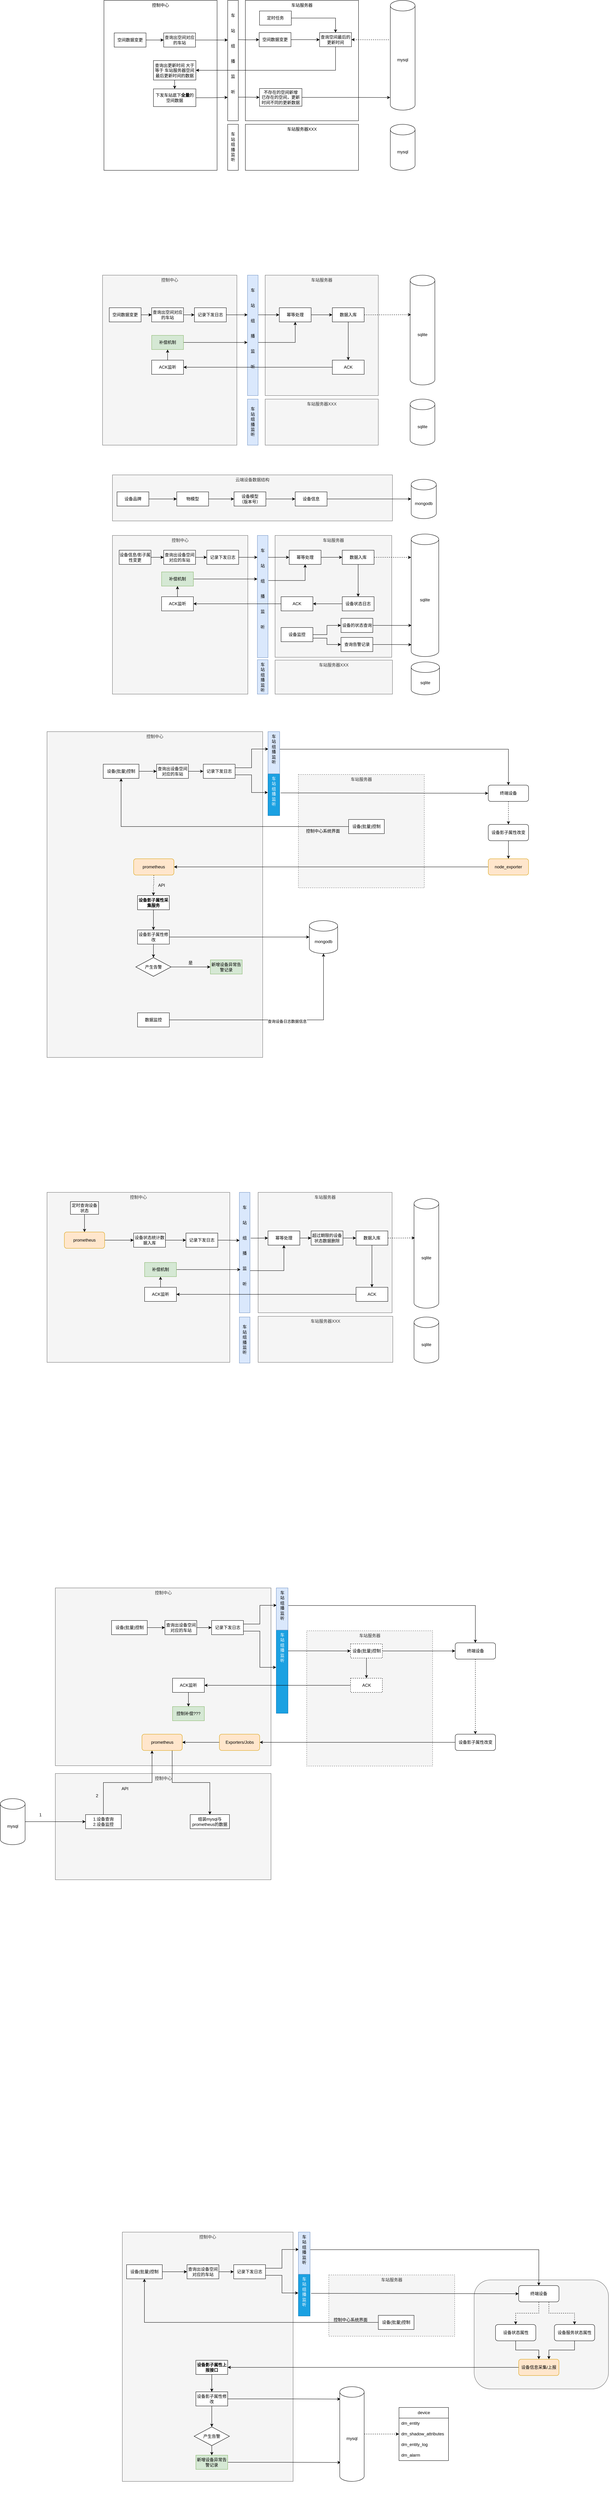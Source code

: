 <mxfile version="21.4.0" type="github">
  <diagram name="第 1 页" id="WxWkG-pKVZrvrhtKARHQ">
    <mxGraphModel dx="2037" dy="748" grid="0" gridSize="10" guides="1" tooltips="1" connect="1" arrows="1" fold="1" page="0" pageScale="1" pageWidth="827" pageHeight="1169" math="0" shadow="0">
      <root>
        <mxCell id="0" />
        <mxCell id="1" parent="0" />
        <mxCell id="CJJejJ67MuLaYwfd6i9B-82" value="" style="rounded=1;whiteSpace=wrap;html=1;fillColor=#f5f5f5;fontColor=#333333;strokeColor=#666666;" parent="1" vertex="1">
          <mxGeometry x="1127" y="6517" width="380" height="308" as="geometry" />
        </mxCell>
        <mxCell id="abwKyMjy0Io72qWTZQSi-62" value="控制中心" style="rounded=0;whiteSpace=wrap;html=1;align=center;verticalAlign=top;fillColor=#f5f5f5;fontColor=#333333;strokeColor=#666666;" parent="1" vertex="1">
          <mxGeometry x="-57.5" y="5087" width="610" height="300" as="geometry" />
        </mxCell>
        <mxCell id="twYrlaVIRwZz5B5mPk4H-70" value="云端设备数据结构" style="rounded=0;whiteSpace=wrap;html=1;verticalAlign=top;fillColor=#f5f5f5;fontColor=#333333;strokeColor=#666666;" parent="1" vertex="1">
          <mxGeometry x="104" y="1420" width="792" height="130" as="geometry" />
        </mxCell>
        <mxCell id="0j8o82cNpgkUUYvZBguO-3" value="车站服务器" style="rounded=0;whiteSpace=wrap;html=1;align=center;verticalAlign=top;" parent="1" vertex="1">
          <mxGeometry x="480" y="80" width="320" height="340" as="geometry" />
        </mxCell>
        <mxCell id="tU39EX-5FNikzCLGRdo--1" value="控制中心" style="rounded=0;whiteSpace=wrap;html=1;align=center;verticalAlign=top;" parent="1" vertex="1">
          <mxGeometry x="80" y="80" width="320" height="480" as="geometry" />
        </mxCell>
        <mxCell id="0j8o82cNpgkUUYvZBguO-8" style="edgeStyle=orthogonalEdgeStyle;rounded=0;orthogonalLoop=1;jettySize=auto;html=1;entryX=0;entryY=0.5;entryDx=0;entryDy=0;exitX=1;exitY=0.294;exitDx=0;exitDy=0;exitPerimeter=0;" parent="1" target="0j8o82cNpgkUUYvZBguO-4" edge="1">
          <mxGeometry relative="1" as="geometry">
            <mxPoint x="459" y="190.96" as="sourcePoint" />
          </mxGeometry>
        </mxCell>
        <mxCell id="0j8o82cNpgkUUYvZBguO-41" style="edgeStyle=orthogonalEdgeStyle;rounded=0;orthogonalLoop=1;jettySize=auto;html=1;entryX=0;entryY=0.5;entryDx=0;entryDy=0;exitX=0.956;exitY=0.804;exitDx=0;exitDy=0;exitPerimeter=0;" parent="1" source="0j8o82cNpgkUUYvZBguO-1" target="0j8o82cNpgkUUYvZBguO-35" edge="1">
          <mxGeometry relative="1" as="geometry">
            <mxPoint x="462" y="355" as="sourcePoint" />
          </mxGeometry>
        </mxCell>
        <mxCell id="0j8o82cNpgkUUYvZBguO-1" value="&lt;br&gt;&lt;br&gt;车&lt;br&gt;&lt;br&gt;&lt;br&gt;站&lt;br&gt;&lt;br&gt;&lt;br&gt;组&lt;br&gt;&lt;br&gt;&lt;br&gt;播&lt;br&gt;&lt;br&gt;&lt;br&gt;监&lt;br&gt;&lt;br&gt;&lt;br&gt;听" style="rounded=0;whiteSpace=wrap;html=1;align=center;verticalAlign=top;" parent="1" vertex="1">
          <mxGeometry x="430" y="80" width="30" height="340" as="geometry" />
        </mxCell>
        <mxCell id="0j8o82cNpgkUUYvZBguO-12" style="edgeStyle=orthogonalEdgeStyle;rounded=0;orthogonalLoop=1;jettySize=auto;html=1;exitX=1;exitY=0.5;exitDx=0;exitDy=0;entryX=0;entryY=0.5;entryDx=0;entryDy=0;" parent="1" source="0j8o82cNpgkUUYvZBguO-2" target="0j8o82cNpgkUUYvZBguO-11" edge="1">
          <mxGeometry relative="1" as="geometry" />
        </mxCell>
        <mxCell id="0j8o82cNpgkUUYvZBguO-2" value="空间数据变更" style="rounded=0;whiteSpace=wrap;html=1;" parent="1" vertex="1">
          <mxGeometry x="109" y="172" width="90" height="40" as="geometry" />
        </mxCell>
        <mxCell id="0j8o82cNpgkUUYvZBguO-26" style="edgeStyle=orthogonalEdgeStyle;rounded=0;orthogonalLoop=1;jettySize=auto;html=1;exitX=1;exitY=0.5;exitDx=0;exitDy=0;entryX=0;entryY=0.5;entryDx=0;entryDy=0;" parent="1" source="0j8o82cNpgkUUYvZBguO-4" target="0j8o82cNpgkUUYvZBguO-17" edge="1">
          <mxGeometry relative="1" as="geometry" />
        </mxCell>
        <mxCell id="0j8o82cNpgkUUYvZBguO-4" value="空间数据变更" style="rounded=0;whiteSpace=wrap;html=1;" parent="1" vertex="1">
          <mxGeometry x="519" y="171" width="90" height="40" as="geometry" />
        </mxCell>
        <mxCell id="0j8o82cNpgkUUYvZBguO-40" style="edgeStyle=orthogonalEdgeStyle;rounded=0;orthogonalLoop=1;jettySize=auto;html=1;exitX=-0.056;exitY=0.359;exitDx=0;exitDy=0;exitPerimeter=0;entryX=1;entryY=0.5;entryDx=0;entryDy=0;dashed=1;" parent="1" source="0j8o82cNpgkUUYvZBguO-10" target="0j8o82cNpgkUUYvZBguO-17" edge="1">
          <mxGeometry relative="1" as="geometry" />
        </mxCell>
        <mxCell id="0j8o82cNpgkUUYvZBguO-10" value="mysql" style="shape=cylinder3;whiteSpace=wrap;html=1;boundedLbl=1;backgroundOutline=1;size=15;" parent="1" vertex="1">
          <mxGeometry x="890" y="80" width="70" height="310" as="geometry" />
        </mxCell>
        <mxCell id="0j8o82cNpgkUUYvZBguO-14" style="edgeStyle=orthogonalEdgeStyle;rounded=0;orthogonalLoop=1;jettySize=auto;html=1;exitX=1;exitY=0.5;exitDx=0;exitDy=0;entryX=0.042;entryY=0.297;entryDx=0;entryDy=0;entryPerimeter=0;" parent="1" source="0j8o82cNpgkUUYvZBguO-11" edge="1">
          <mxGeometry relative="1" as="geometry">
            <mxPoint x="430.26" y="191.98" as="targetPoint" />
          </mxGeometry>
        </mxCell>
        <mxCell id="0j8o82cNpgkUUYvZBguO-11" value="查询出空间对应的车站" style="rounded=0;whiteSpace=wrap;html=1;" parent="1" vertex="1">
          <mxGeometry x="249" y="172" width="90" height="40" as="geometry" />
        </mxCell>
        <mxCell id="0j8o82cNpgkUUYvZBguO-20" style="edgeStyle=orthogonalEdgeStyle;rounded=0;orthogonalLoop=1;jettySize=auto;html=1;exitX=1;exitY=0.5;exitDx=0;exitDy=0;entryX=0.5;entryY=0;entryDx=0;entryDy=0;" parent="1" source="0j8o82cNpgkUUYvZBguO-15" target="0j8o82cNpgkUUYvZBguO-17" edge="1">
          <mxGeometry relative="1" as="geometry" />
        </mxCell>
        <mxCell id="0j8o82cNpgkUUYvZBguO-15" value="定时任务" style="rounded=0;whiteSpace=wrap;html=1;" parent="1" vertex="1">
          <mxGeometry x="520" y="110" width="90" height="40" as="geometry" />
        </mxCell>
        <mxCell id="0j8o82cNpgkUUYvZBguO-24" style="edgeStyle=orthogonalEdgeStyle;rounded=0;orthogonalLoop=1;jettySize=auto;html=1;exitX=0.5;exitY=1;exitDx=0;exitDy=0;entryX=1;entryY=0.5;entryDx=0;entryDy=0;" parent="1" source="0j8o82cNpgkUUYvZBguO-17" target="0j8o82cNpgkUUYvZBguO-27" edge="1">
          <mxGeometry relative="1" as="geometry">
            <mxPoint x="350" y="300" as="targetPoint" />
          </mxGeometry>
        </mxCell>
        <mxCell id="0j8o82cNpgkUUYvZBguO-17" value="查询空间最后的更新时间" style="rounded=0;whiteSpace=wrap;html=1;" parent="1" vertex="1">
          <mxGeometry x="690" y="171" width="90" height="40" as="geometry" />
        </mxCell>
        <mxCell id="0j8o82cNpgkUUYvZBguO-34" style="edgeStyle=orthogonalEdgeStyle;rounded=0;orthogonalLoop=1;jettySize=auto;html=1;exitX=0.5;exitY=1;exitDx=0;exitDy=0;" parent="1" source="0j8o82cNpgkUUYvZBguO-27" target="0j8o82cNpgkUUYvZBguO-33" edge="1">
          <mxGeometry relative="1" as="geometry" />
        </mxCell>
        <mxCell id="0j8o82cNpgkUUYvZBguO-27" value="查询出更新时间 大于等于 车站服务器空间最后更新时间的数据" style="rounded=0;whiteSpace=wrap;html=1;" parent="1" vertex="1">
          <mxGeometry x="220" y="250" width="120" height="55" as="geometry" />
        </mxCell>
        <mxCell id="0j8o82cNpgkUUYvZBguO-36" style="edgeStyle=orthogonalEdgeStyle;rounded=0;orthogonalLoop=1;jettySize=auto;html=1;exitX=1;exitY=0.5;exitDx=0;exitDy=0;" parent="1" source="0j8o82cNpgkUUYvZBguO-33" edge="1">
          <mxGeometry relative="1" as="geometry">
            <mxPoint x="430" y="354" as="targetPoint" />
          </mxGeometry>
        </mxCell>
        <mxCell id="0j8o82cNpgkUUYvZBguO-33" value="下发车站底下&lt;b&gt;全量&lt;/b&gt;的空间数据" style="rounded=0;whiteSpace=wrap;html=1;" parent="1" vertex="1">
          <mxGeometry x="220" y="330" width="120" height="50" as="geometry" />
        </mxCell>
        <mxCell id="0j8o82cNpgkUUYvZBguO-39" style="edgeStyle=orthogonalEdgeStyle;rounded=0;orthogonalLoop=1;jettySize=auto;html=1;exitX=1;exitY=0.5;exitDx=0;exitDy=0;entryX=-0.003;entryY=0.885;entryDx=0;entryDy=0;entryPerimeter=0;" parent="1" source="0j8o82cNpgkUUYvZBguO-35" target="0j8o82cNpgkUUYvZBguO-10" edge="1">
          <mxGeometry relative="1" as="geometry" />
        </mxCell>
        <mxCell id="0j8o82cNpgkUUYvZBguO-35" value="不存在的空间新增&lt;br&gt;已存在的空间，更新时间不同的更新数据" style="rounded=0;whiteSpace=wrap;html=1;" parent="1" vertex="1">
          <mxGeometry x="520" y="329" width="120" height="50" as="geometry" />
        </mxCell>
        <mxCell id="0j8o82cNpgkUUYvZBguO-42" value="车站服务器XXX" style="rounded=0;whiteSpace=wrap;html=1;align=center;verticalAlign=top;" parent="1" vertex="1">
          <mxGeometry x="480" y="430" width="320" height="130" as="geometry" />
        </mxCell>
        <mxCell id="0j8o82cNpgkUUYvZBguO-45" value="&lt;br&gt;车&lt;br&gt;站&lt;br&gt;组&lt;br&gt;播&lt;br&gt;监&lt;br&gt;听" style="rounded=0;whiteSpace=wrap;html=1;align=center;verticalAlign=top;" parent="1" vertex="1">
          <mxGeometry x="430" y="430" width="30" height="130" as="geometry" />
        </mxCell>
        <mxCell id="0j8o82cNpgkUUYvZBguO-46" value="mysql" style="shape=cylinder3;whiteSpace=wrap;html=1;boundedLbl=1;backgroundOutline=1;size=15;" parent="1" vertex="1">
          <mxGeometry x="890" y="430" width="70" height="130" as="geometry" />
        </mxCell>
        <mxCell id="0j8o82cNpgkUUYvZBguO-47" value="车站服务器" style="rounded=0;whiteSpace=wrap;html=1;align=center;verticalAlign=top;fillColor=#f5f5f5;fontColor=#333333;strokeColor=#666666;" parent="1" vertex="1">
          <mxGeometry x="536" y="856" width="320" height="340" as="geometry" />
        </mxCell>
        <mxCell id="0j8o82cNpgkUUYvZBguO-48" value="控制中心" style="rounded=0;whiteSpace=wrap;html=1;align=center;verticalAlign=top;fillColor=#f5f5f5;fontColor=#333333;strokeColor=#666666;" parent="1" vertex="1">
          <mxGeometry x="76" y="856" width="380" height="480" as="geometry" />
        </mxCell>
        <mxCell id="0j8o82cNpgkUUYvZBguO-75" style="edgeStyle=orthogonalEdgeStyle;rounded=0;orthogonalLoop=1;jettySize=auto;html=1;exitX=1;exitY=0.25;exitDx=0;exitDy=0;entryX=0;entryY=0.5;entryDx=0;entryDy=0;" parent="1" source="0j8o82cNpgkUUYvZBguO-51" target="0j8o82cNpgkUUYvZBguO-74" edge="1">
          <mxGeometry relative="1" as="geometry">
            <Array as="points">
              <mxPoint x="516" y="968" />
            </Array>
          </mxGeometry>
        </mxCell>
        <mxCell id="0j8o82cNpgkUUYvZBguO-89" style="edgeStyle=orthogonalEdgeStyle;rounded=0;orthogonalLoop=1;jettySize=auto;html=1;exitX=1;exitY=0.5;exitDx=0;exitDy=0;entryX=0.5;entryY=1;entryDx=0;entryDy=0;" parent="1" source="0j8o82cNpgkUUYvZBguO-51" target="0j8o82cNpgkUUYvZBguO-74" edge="1">
          <mxGeometry relative="1" as="geometry">
            <Array as="points">
              <mxPoint x="516" y="1046" />
              <mxPoint x="621" y="1046" />
            </Array>
          </mxGeometry>
        </mxCell>
        <mxCell id="0j8o82cNpgkUUYvZBguO-51" value="&lt;br&gt;&lt;br&gt;车&lt;br&gt;&lt;br&gt;&lt;br&gt;站&lt;br&gt;&lt;br&gt;&lt;br&gt;组&lt;br&gt;&lt;br&gt;&lt;br&gt;播&lt;br&gt;&lt;br&gt;&lt;br&gt;监&lt;br&gt;&lt;br&gt;&lt;br&gt;听" style="rounded=0;whiteSpace=wrap;html=1;align=center;verticalAlign=top;fillColor=#dae8fc;strokeColor=#6c8ebf;" parent="1" vertex="1">
          <mxGeometry x="486" y="856" width="30" height="340" as="geometry" />
        </mxCell>
        <mxCell id="0j8o82cNpgkUUYvZBguO-52" style="edgeStyle=orthogonalEdgeStyle;rounded=0;orthogonalLoop=1;jettySize=auto;html=1;exitX=1;exitY=0.5;exitDx=0;exitDy=0;entryX=0;entryY=0.5;entryDx=0;entryDy=0;" parent="1" source="0j8o82cNpgkUUYvZBguO-53" target="0j8o82cNpgkUUYvZBguO-59" edge="1">
          <mxGeometry relative="1" as="geometry" />
        </mxCell>
        <mxCell id="0j8o82cNpgkUUYvZBguO-53" value="空间数据变更" style="rounded=0;whiteSpace=wrap;html=1;" parent="1" vertex="1">
          <mxGeometry x="95" y="948" width="90" height="40" as="geometry" />
        </mxCell>
        <mxCell id="0j8o82cNpgkUUYvZBguO-57" value="sqlite" style="shape=cylinder3;whiteSpace=wrap;html=1;boundedLbl=1;backgroundOutline=1;size=15;" parent="1" vertex="1">
          <mxGeometry x="946" y="856" width="70" height="310" as="geometry" />
        </mxCell>
        <mxCell id="0j8o82cNpgkUUYvZBguO-58" style="edgeStyle=orthogonalEdgeStyle;rounded=0;orthogonalLoop=1;jettySize=auto;html=1;exitX=1;exitY=0.5;exitDx=0;exitDy=0;entryX=0.042;entryY=0.297;entryDx=0;entryDy=0;entryPerimeter=0;" parent="1" source="0j8o82cNpgkUUYvZBguO-83" edge="1">
          <mxGeometry relative="1" as="geometry">
            <mxPoint x="486.26" y="967.98" as="targetPoint" />
          </mxGeometry>
        </mxCell>
        <mxCell id="0j8o82cNpgkUUYvZBguO-86" style="edgeStyle=orthogonalEdgeStyle;rounded=0;orthogonalLoop=1;jettySize=auto;html=1;exitX=1;exitY=0.5;exitDx=0;exitDy=0;entryX=0;entryY=0.5;entryDx=0;entryDy=0;" parent="1" source="0j8o82cNpgkUUYvZBguO-59" target="0j8o82cNpgkUUYvZBguO-83" edge="1">
          <mxGeometry relative="1" as="geometry" />
        </mxCell>
        <mxCell id="0j8o82cNpgkUUYvZBguO-59" value="查询出空间对应的车站" style="rounded=0;whiteSpace=wrap;html=1;" parent="1" vertex="1">
          <mxGeometry x="215" y="948" width="90" height="40" as="geometry" />
        </mxCell>
        <mxCell id="0j8o82cNpgkUUYvZBguO-70" value="车站服务器XXX" style="rounded=0;whiteSpace=wrap;html=1;align=center;verticalAlign=top;fillColor=#f5f5f5;fontColor=#333333;strokeColor=#666666;" parent="1" vertex="1">
          <mxGeometry x="536" y="1206" width="320" height="130" as="geometry" />
        </mxCell>
        <mxCell id="0j8o82cNpgkUUYvZBguO-71" value="&lt;br&gt;车&lt;br&gt;站&lt;br&gt;组&lt;br&gt;播&lt;br&gt;监&lt;br&gt;听" style="rounded=0;whiteSpace=wrap;html=1;align=center;verticalAlign=top;fillColor=#dae8fc;strokeColor=#6c8ebf;" parent="1" vertex="1">
          <mxGeometry x="486" y="1206" width="30" height="130" as="geometry" />
        </mxCell>
        <mxCell id="0j8o82cNpgkUUYvZBguO-72" value="sqlite" style="shape=cylinder3;whiteSpace=wrap;html=1;boundedLbl=1;backgroundOutline=1;size=15;" parent="1" vertex="1">
          <mxGeometry x="946" y="1206" width="70" height="130" as="geometry" />
        </mxCell>
        <mxCell id="0j8o82cNpgkUUYvZBguO-77" style="edgeStyle=orthogonalEdgeStyle;rounded=0;orthogonalLoop=1;jettySize=auto;html=1;exitX=1;exitY=0.5;exitDx=0;exitDy=0;" parent="1" source="0j8o82cNpgkUUYvZBguO-74" target="0j8o82cNpgkUUYvZBguO-76" edge="1">
          <mxGeometry relative="1" as="geometry" />
        </mxCell>
        <mxCell id="0j8o82cNpgkUUYvZBguO-74" value="幂等处理" style="rounded=0;whiteSpace=wrap;html=1;" parent="1" vertex="1">
          <mxGeometry x="576" y="948" width="90" height="40" as="geometry" />
        </mxCell>
        <mxCell id="0j8o82cNpgkUUYvZBguO-78" style="edgeStyle=orthogonalEdgeStyle;rounded=0;orthogonalLoop=1;jettySize=auto;html=1;exitX=1;exitY=0.5;exitDx=0;exitDy=0;entryX=0.037;entryY=0.36;entryDx=0;entryDy=0;entryPerimeter=0;dashed=1;" parent="1" source="0j8o82cNpgkUUYvZBguO-76" target="0j8o82cNpgkUUYvZBguO-57" edge="1">
          <mxGeometry relative="1" as="geometry" />
        </mxCell>
        <mxCell id="0j8o82cNpgkUUYvZBguO-80" style="edgeStyle=orthogonalEdgeStyle;rounded=0;orthogonalLoop=1;jettySize=auto;html=1;exitX=0.5;exitY=1;exitDx=0;exitDy=0;entryX=0.5;entryY=0;entryDx=0;entryDy=0;" parent="1" source="0j8o82cNpgkUUYvZBguO-76" target="0j8o82cNpgkUUYvZBguO-79" edge="1">
          <mxGeometry relative="1" as="geometry" />
        </mxCell>
        <mxCell id="0j8o82cNpgkUUYvZBguO-76" value="数据入库" style="rounded=0;whiteSpace=wrap;html=1;" parent="1" vertex="1">
          <mxGeometry x="726" y="948" width="90" height="40" as="geometry" />
        </mxCell>
        <mxCell id="0j8o82cNpgkUUYvZBguO-82" style="edgeStyle=orthogonalEdgeStyle;rounded=0;orthogonalLoop=1;jettySize=auto;html=1;exitX=0;exitY=0.5;exitDx=0;exitDy=0;entryX=1;entryY=0.5;entryDx=0;entryDy=0;" parent="1" source="0j8o82cNpgkUUYvZBguO-79" target="0j8o82cNpgkUUYvZBguO-81" edge="1">
          <mxGeometry relative="1" as="geometry" />
        </mxCell>
        <mxCell id="0j8o82cNpgkUUYvZBguO-79" value="ACK" style="rounded=0;whiteSpace=wrap;html=1;" parent="1" vertex="1">
          <mxGeometry x="726" y="1096" width="90" height="40" as="geometry" />
        </mxCell>
        <mxCell id="twYrlaVIRwZz5B5mPk4H-48" style="edgeStyle=orthogonalEdgeStyle;rounded=0;orthogonalLoop=1;jettySize=auto;html=1;exitX=0.5;exitY=0;exitDx=0;exitDy=0;entryX=0.5;entryY=1;entryDx=0;entryDy=0;" parent="1" source="0j8o82cNpgkUUYvZBguO-81" target="0j8o82cNpgkUUYvZBguO-87" edge="1">
          <mxGeometry relative="1" as="geometry" />
        </mxCell>
        <mxCell id="0j8o82cNpgkUUYvZBguO-81" value="ACK监听" style="rounded=0;whiteSpace=wrap;html=1;" parent="1" vertex="1">
          <mxGeometry x="215" y="1096" width="90" height="40" as="geometry" />
        </mxCell>
        <mxCell id="0j8o82cNpgkUUYvZBguO-83" value="记录下发日志" style="rounded=0;whiteSpace=wrap;html=1;" parent="1" vertex="1">
          <mxGeometry x="336" y="948" width="90" height="40" as="geometry" />
        </mxCell>
        <mxCell id="0j8o82cNpgkUUYvZBguO-88" style="edgeStyle=orthogonalEdgeStyle;rounded=0;orthogonalLoop=1;jettySize=auto;html=1;exitX=1;exitY=0.5;exitDx=0;exitDy=0;" parent="1" source="0j8o82cNpgkUUYvZBguO-87" edge="1">
          <mxGeometry relative="1" as="geometry">
            <mxPoint x="486" y="1046" as="targetPoint" />
          </mxGeometry>
        </mxCell>
        <mxCell id="0j8o82cNpgkUUYvZBguO-87" value="补偿机制" style="rounded=0;whiteSpace=wrap;html=1;fillColor=#d5e8d4;strokeColor=#82b366;" parent="1" vertex="1">
          <mxGeometry x="215" y="1026" width="90" height="40" as="geometry" />
        </mxCell>
        <mxCell id="0j8o82cNpgkUUYvZBguO-90" value="车站服务器" style="rounded=0;whiteSpace=wrap;html=1;align=center;verticalAlign=top;fillColor=#f5f5f5;fontColor=#333333;strokeColor=#666666;" parent="1" vertex="1">
          <mxGeometry x="564" y="1591" width="330" height="344" as="geometry" />
        </mxCell>
        <mxCell id="0j8o82cNpgkUUYvZBguO-91" value="控制中心" style="rounded=0;whiteSpace=wrap;html=1;align=center;verticalAlign=top;fillColor=#f5f5f5;fontColor=#333333;strokeColor=#666666;" parent="1" vertex="1">
          <mxGeometry x="104" y="1591" width="383" height="448" as="geometry" />
        </mxCell>
        <mxCell id="0j8o82cNpgkUUYvZBguO-92" style="edgeStyle=orthogonalEdgeStyle;rounded=0;orthogonalLoop=1;jettySize=auto;html=1;exitX=1;exitY=0.25;exitDx=0;exitDy=0;entryX=0;entryY=0.5;entryDx=0;entryDy=0;" parent="1" target="0j8o82cNpgkUUYvZBguO-105" edge="1">
          <mxGeometry relative="1" as="geometry">
            <Array as="points">
              <mxPoint x="544" y="1652.75" />
            </Array>
            <mxPoint x="544" y="1617" as="sourcePoint" />
          </mxGeometry>
        </mxCell>
        <mxCell id="twYrlaVIRwZz5B5mPk4H-68" style="edgeStyle=orthogonalEdgeStyle;rounded=0;orthogonalLoop=1;jettySize=auto;html=1;exitX=1.034;exitY=0.369;exitDx=0;exitDy=0;entryX=0.5;entryY=1;entryDx=0;entryDy=0;exitPerimeter=0;" parent="1" source="0j8o82cNpgkUUYvZBguO-94" target="0j8o82cNpgkUUYvZBguO-105" edge="1">
          <mxGeometry relative="1" as="geometry" />
        </mxCell>
        <mxCell id="0j8o82cNpgkUUYvZBguO-94" value="&lt;br&gt;&lt;br&gt;车&lt;br&gt;&lt;br&gt;&lt;br&gt;站&lt;br&gt;&lt;br&gt;&lt;br&gt;组&lt;br&gt;&lt;br&gt;&lt;br&gt;播&lt;br&gt;&lt;br&gt;&lt;br&gt;监&lt;br&gt;&lt;br&gt;&lt;br&gt;听" style="rounded=0;whiteSpace=wrap;html=1;align=center;verticalAlign=top;fillColor=#dae8fc;strokeColor=#6c8ebf;" parent="1" vertex="1">
          <mxGeometry x="514" y="1591" width="30" height="345" as="geometry" />
        </mxCell>
        <mxCell id="0j8o82cNpgkUUYvZBguO-95" style="edgeStyle=orthogonalEdgeStyle;rounded=0;orthogonalLoop=1;jettySize=auto;html=1;exitX=1;exitY=0.5;exitDx=0;exitDy=0;entryX=0;entryY=0.5;entryDx=0;entryDy=0;" parent="1" source="0j8o82cNpgkUUYvZBguO-96" target="0j8o82cNpgkUUYvZBguO-100" edge="1">
          <mxGeometry relative="1" as="geometry" />
        </mxCell>
        <mxCell id="0j8o82cNpgkUUYvZBguO-96" value="设备信息/影子属性变更" style="rounded=0;whiteSpace=wrap;html=1;" parent="1" vertex="1">
          <mxGeometry x="123" y="1632.75" width="90" height="40" as="geometry" />
        </mxCell>
        <mxCell id="0j8o82cNpgkUUYvZBguO-97" value="sqlite" style="shape=cylinder3;whiteSpace=wrap;html=1;boundedLbl=1;backgroundOutline=1;size=15;" parent="1" vertex="1">
          <mxGeometry x="949" y="1587" width="78" height="346" as="geometry" />
        </mxCell>
        <mxCell id="0j8o82cNpgkUUYvZBguO-98" style="edgeStyle=orthogonalEdgeStyle;rounded=0;orthogonalLoop=1;jettySize=auto;html=1;exitX=1;exitY=0.5;exitDx=0;exitDy=0;entryX=0.042;entryY=0.297;entryDx=0;entryDy=0;entryPerimeter=0;" parent="1" source="0j8o82cNpgkUUYvZBguO-112" edge="1">
          <mxGeometry relative="1" as="geometry">
            <mxPoint x="514.26" y="1652.73" as="targetPoint" />
          </mxGeometry>
        </mxCell>
        <mxCell id="0j8o82cNpgkUUYvZBguO-99" style="edgeStyle=orthogonalEdgeStyle;rounded=0;orthogonalLoop=1;jettySize=auto;html=1;exitX=1;exitY=0.5;exitDx=0;exitDy=0;entryX=0;entryY=0.5;entryDx=0;entryDy=0;" parent="1" source="0j8o82cNpgkUUYvZBguO-100" target="0j8o82cNpgkUUYvZBguO-112" edge="1">
          <mxGeometry relative="1" as="geometry" />
        </mxCell>
        <mxCell id="0j8o82cNpgkUUYvZBguO-100" value="查询出设备空间对应的车站" style="rounded=0;whiteSpace=wrap;html=1;" parent="1" vertex="1">
          <mxGeometry x="249" y="1632.75" width="90" height="40" as="geometry" />
        </mxCell>
        <mxCell id="0j8o82cNpgkUUYvZBguO-104" style="edgeStyle=orthogonalEdgeStyle;rounded=0;orthogonalLoop=1;jettySize=auto;html=1;exitX=1;exitY=0.5;exitDx=0;exitDy=0;" parent="1" source="0j8o82cNpgkUUYvZBguO-105" target="0j8o82cNpgkUUYvZBguO-108" edge="1">
          <mxGeometry relative="1" as="geometry" />
        </mxCell>
        <mxCell id="0j8o82cNpgkUUYvZBguO-105" value="幂等处理" style="rounded=0;whiteSpace=wrap;html=1;" parent="1" vertex="1">
          <mxGeometry x="604" y="1632.75" width="90" height="40" as="geometry" />
        </mxCell>
        <mxCell id="0j8o82cNpgkUUYvZBguO-106" style="edgeStyle=orthogonalEdgeStyle;rounded=0;orthogonalLoop=1;jettySize=auto;html=1;exitX=1;exitY=0.5;exitDx=0;exitDy=0;dashed=1;" parent="1" source="0j8o82cNpgkUUYvZBguO-108" edge="1">
          <mxGeometry relative="1" as="geometry">
            <mxPoint x="949" y="1653" as="targetPoint" />
          </mxGeometry>
        </mxCell>
        <mxCell id="twYrlaVIRwZz5B5mPk4H-53" style="edgeStyle=orthogonalEdgeStyle;rounded=0;orthogonalLoop=1;jettySize=auto;html=1;exitX=0.5;exitY=1;exitDx=0;exitDy=0;entryX=0.5;entryY=0;entryDx=0;entryDy=0;" parent="1" source="0j8o82cNpgkUUYvZBguO-108" target="twYrlaVIRwZz5B5mPk4H-52" edge="1">
          <mxGeometry relative="1" as="geometry" />
        </mxCell>
        <mxCell id="0j8o82cNpgkUUYvZBguO-108" value="数据入库" style="rounded=0;whiteSpace=wrap;html=1;" parent="1" vertex="1">
          <mxGeometry x="754" y="1632.75" width="90" height="40" as="geometry" />
        </mxCell>
        <mxCell id="0j8o82cNpgkUUYvZBguO-109" style="edgeStyle=orthogonalEdgeStyle;rounded=0;orthogonalLoop=1;jettySize=auto;html=1;exitX=0;exitY=0.5;exitDx=0;exitDy=0;entryX=1;entryY=0.5;entryDx=0;entryDy=0;" parent="1" source="0j8o82cNpgkUUYvZBguO-110" target="0j8o82cNpgkUUYvZBguO-111" edge="1">
          <mxGeometry relative="1" as="geometry" />
        </mxCell>
        <mxCell id="0j8o82cNpgkUUYvZBguO-110" value="ACK" style="rounded=0;whiteSpace=wrap;html=1;" parent="1" vertex="1">
          <mxGeometry x="581" y="1764" width="90" height="40" as="geometry" />
        </mxCell>
        <mxCell id="twYrlaVIRwZz5B5mPk4H-49" style="edgeStyle=orthogonalEdgeStyle;rounded=0;orthogonalLoop=1;jettySize=auto;html=1;exitX=0.5;exitY=0;exitDx=0;exitDy=0;entryX=0.5;entryY=1;entryDx=0;entryDy=0;" parent="1" source="0j8o82cNpgkUUYvZBguO-111" target="0j8o82cNpgkUUYvZBguO-114" edge="1">
          <mxGeometry relative="1" as="geometry" />
        </mxCell>
        <mxCell id="0j8o82cNpgkUUYvZBguO-111" value="ACK监听" style="rounded=0;whiteSpace=wrap;html=1;" parent="1" vertex="1">
          <mxGeometry x="243" y="1764" width="90" height="40" as="geometry" />
        </mxCell>
        <mxCell id="0j8o82cNpgkUUYvZBguO-112" value="记录下发日志" style="rounded=0;whiteSpace=wrap;html=1;" parent="1" vertex="1">
          <mxGeometry x="371" y="1632.75" width="90" height="40" as="geometry" />
        </mxCell>
        <mxCell id="0j8o82cNpgkUUYvZBguO-113" style="edgeStyle=orthogonalEdgeStyle;rounded=0;orthogonalLoop=1;jettySize=auto;html=1;exitX=1;exitY=0.5;exitDx=0;exitDy=0;" parent="1" source="0j8o82cNpgkUUYvZBguO-114" edge="1">
          <mxGeometry relative="1" as="geometry">
            <mxPoint x="514" y="1714" as="targetPoint" />
          </mxGeometry>
        </mxCell>
        <mxCell id="0j8o82cNpgkUUYvZBguO-114" value="补偿机制" style="rounded=0;whiteSpace=wrap;html=1;fillColor=#d5e8d4;strokeColor=#82b366;" parent="1" vertex="1">
          <mxGeometry x="243" y="1694" width="90" height="40" as="geometry" />
        </mxCell>
        <mxCell id="0j8o82cNpgkUUYvZBguO-119" style="edgeStyle=orthogonalEdgeStyle;rounded=0;orthogonalLoop=1;jettySize=auto;html=1;exitX=1;exitY=0.5;exitDx=0;exitDy=0;" parent="1" source="0j8o82cNpgkUUYvZBguO-117" target="0j8o82cNpgkUUYvZBguO-118" edge="1">
          <mxGeometry relative="1" as="geometry" />
        </mxCell>
        <mxCell id="0j8o82cNpgkUUYvZBguO-117" value="设备品牌" style="rounded=0;whiteSpace=wrap;html=1;" parent="1" vertex="1">
          <mxGeometry x="117" y="1468" width="90" height="40" as="geometry" />
        </mxCell>
        <mxCell id="0j8o82cNpgkUUYvZBguO-121" style="edgeStyle=orthogonalEdgeStyle;rounded=0;orthogonalLoop=1;jettySize=auto;html=1;exitX=1;exitY=0.5;exitDx=0;exitDy=0;" parent="1" source="0j8o82cNpgkUUYvZBguO-118" target="0j8o82cNpgkUUYvZBguO-120" edge="1">
          <mxGeometry relative="1" as="geometry" />
        </mxCell>
        <mxCell id="0j8o82cNpgkUUYvZBguO-118" value="物模型" style="rounded=0;whiteSpace=wrap;html=1;" parent="1" vertex="1">
          <mxGeometry x="286" y="1468" width="90" height="40" as="geometry" />
        </mxCell>
        <mxCell id="0j8o82cNpgkUUYvZBguO-123" style="edgeStyle=orthogonalEdgeStyle;rounded=0;orthogonalLoop=1;jettySize=auto;html=1;exitX=1;exitY=0.5;exitDx=0;exitDy=0;" parent="1" source="0j8o82cNpgkUUYvZBguO-120" target="0j8o82cNpgkUUYvZBguO-122" edge="1">
          <mxGeometry relative="1" as="geometry" />
        </mxCell>
        <mxCell id="0j8o82cNpgkUUYvZBguO-120" value="设备模型&lt;br&gt;（版本号）" style="rounded=0;whiteSpace=wrap;html=1;" parent="1" vertex="1">
          <mxGeometry x="448" y="1468" width="90" height="40" as="geometry" />
        </mxCell>
        <mxCell id="twYrlaVIRwZz5B5mPk4H-36" style="edgeStyle=orthogonalEdgeStyle;rounded=0;orthogonalLoop=1;jettySize=auto;html=1;exitX=1;exitY=0.5;exitDx=0;exitDy=0;" parent="1" source="0j8o82cNpgkUUYvZBguO-122" target="twYrlaVIRwZz5B5mPk4H-35" edge="1">
          <mxGeometry relative="1" as="geometry" />
        </mxCell>
        <mxCell id="0j8o82cNpgkUUYvZBguO-122" value="设备信息" style="rounded=0;whiteSpace=wrap;html=1;" parent="1" vertex="1">
          <mxGeometry x="621" y="1468" width="90" height="40" as="geometry" />
        </mxCell>
        <mxCell id="0j8o82cNpgkUUYvZBguO-125" value="车站服务器XXX" style="rounded=0;whiteSpace=wrap;html=1;align=center;verticalAlign=top;fillColor=#f5f5f5;fontColor=#333333;strokeColor=#666666;" parent="1" vertex="1">
          <mxGeometry x="564" y="1943" width="332" height="96" as="geometry" />
        </mxCell>
        <mxCell id="0j8o82cNpgkUUYvZBguO-126" value="车&lt;br&gt;站&lt;br&gt;组&lt;br&gt;播&lt;br&gt;监&lt;br&gt;听" style="rounded=0;whiteSpace=wrap;html=1;align=center;verticalAlign=top;fillColor=#dae8fc;strokeColor=#6c8ebf;" parent="1" vertex="1">
          <mxGeometry x="514" y="1942" width="30" height="97" as="geometry" />
        </mxCell>
        <mxCell id="0j8o82cNpgkUUYvZBguO-127" value="sqlite" style="shape=cylinder3;whiteSpace=wrap;html=1;boundedLbl=1;backgroundOutline=1;size=15;" parent="1" vertex="1">
          <mxGeometry x="949" y="1948" width="80" height="93" as="geometry" />
        </mxCell>
        <mxCell id="0j8o82cNpgkUUYvZBguO-128" value="车站服务器" style="rounded=0;whiteSpace=wrap;html=1;align=center;verticalAlign=top;fillColor=#f5f5f5;fontColor=#333333;strokeColor=#666666;dashed=1;" parent="1" vertex="1">
          <mxGeometry x="630" y="2266" width="356" height="320" as="geometry" />
        </mxCell>
        <mxCell id="0j8o82cNpgkUUYvZBguO-129" value="控制中心" style="rounded=0;whiteSpace=wrap;html=1;align=center;verticalAlign=top;fillColor=#f5f5f5;fontColor=#333333;strokeColor=#666666;" parent="1" vertex="1">
          <mxGeometry x="-81" y="2145" width="610" height="920" as="geometry" />
        </mxCell>
        <mxCell id="at21bJ_h3-vm8kJAu4BZ-4" style="edgeStyle=orthogonalEdgeStyle;rounded=0;orthogonalLoop=1;jettySize=auto;html=1;entryX=0;entryY=0.5;entryDx=0;entryDy=0;" parent="1" target="0j8o82cNpgkUUYvZBguO-154" edge="1">
          <mxGeometry relative="1" as="geometry">
            <mxPoint x="580" y="2318" as="sourcePoint" />
          </mxGeometry>
        </mxCell>
        <mxCell id="0j8o82cNpgkUUYvZBguO-132" value="车&lt;br&gt;站&lt;br&gt;组&lt;br&gt;播&lt;br&gt;监&lt;br&gt;听" style="rounded=0;whiteSpace=wrap;html=1;align=center;verticalAlign=top;fillColor=#1ba1e2;fontColor=#ffffff;strokeColor=#006EAF;" parent="1" vertex="1">
          <mxGeometry x="544" y="2264" width="33" height="118" as="geometry" />
        </mxCell>
        <mxCell id="twYrlaVIRwZz5B5mPk4H-46" style="edgeStyle=orthogonalEdgeStyle;rounded=0;orthogonalLoop=1;jettySize=auto;html=1;exitX=1;exitY=0.5;exitDx=0;exitDy=0;" parent="1" source="0j8o82cNpgkUUYvZBguO-134" target="twYrlaVIRwZz5B5mPk4H-45" edge="1">
          <mxGeometry relative="1" as="geometry" />
        </mxCell>
        <mxCell id="0j8o82cNpgkUUYvZBguO-134" value="设备(批量)控制" style="rounded=0;whiteSpace=wrap;html=1;" parent="1" vertex="1">
          <mxGeometry x="78" y="2237" width="101" height="40" as="geometry" />
        </mxCell>
        <mxCell id="twYrlaVIRwZz5B5mPk4H-2" style="edgeStyle=orthogonalEdgeStyle;rounded=0;orthogonalLoop=1;jettySize=auto;html=1;exitX=1;exitY=0.25;exitDx=0;exitDy=0;entryX=0.029;entryY=0.413;entryDx=0;entryDy=0;entryPerimeter=0;" parent="1" source="0j8o82cNpgkUUYvZBguO-147" target="twYrlaVIRwZz5B5mPk4H-1" edge="1">
          <mxGeometry relative="1" as="geometry" />
        </mxCell>
        <mxCell id="twYrlaVIRwZz5B5mPk4H-3" style="edgeStyle=orthogonalEdgeStyle;rounded=0;orthogonalLoop=1;jettySize=auto;html=1;exitX=1;exitY=0.75;exitDx=0;exitDy=0;entryX=-0.01;entryY=0.448;entryDx=0;entryDy=0;entryPerimeter=0;" parent="1" source="0j8o82cNpgkUUYvZBguO-147" target="0j8o82cNpgkUUYvZBguO-132" edge="1">
          <mxGeometry relative="1" as="geometry" />
        </mxCell>
        <mxCell id="0j8o82cNpgkUUYvZBguO-147" value="记录下发日志" style="rounded=0;whiteSpace=wrap;html=1;" parent="1" vertex="1">
          <mxGeometry x="361" y="2237" width="90" height="40" as="geometry" />
        </mxCell>
        <mxCell id="twYrlaVIRwZz5B5mPk4H-60" style="edgeStyle=orthogonalEdgeStyle;rounded=0;orthogonalLoop=1;jettySize=auto;html=1;exitX=0.5;exitY=1;exitDx=0;exitDy=0;dashed=1;" parent="1" source="0j8o82cNpgkUUYvZBguO-154" target="twYrlaVIRwZz5B5mPk4H-7" edge="1">
          <mxGeometry relative="1" as="geometry" />
        </mxCell>
        <mxCell id="0j8o82cNpgkUUYvZBguO-154" value="终端设备" style="rounded=1;whiteSpace=wrap;html=1;" parent="1" vertex="1">
          <mxGeometry x="1167" y="2296" width="114" height="46" as="geometry" />
        </mxCell>
        <mxCell id="twYrlaVIRwZz5B5mPk4H-4" style="edgeStyle=orthogonalEdgeStyle;rounded=0;orthogonalLoop=1;jettySize=auto;html=1;exitX=1.023;exitY=0.417;exitDx=0;exitDy=0;entryX=0.5;entryY=0;entryDx=0;entryDy=0;exitPerimeter=0;" parent="1" source="twYrlaVIRwZz5B5mPk4H-1" target="0j8o82cNpgkUUYvZBguO-154" edge="1">
          <mxGeometry relative="1" as="geometry" />
        </mxCell>
        <mxCell id="twYrlaVIRwZz5B5mPk4H-1" value="车&lt;br&gt;站&lt;br&gt;组&lt;br&gt;播&lt;br&gt;监&lt;br&gt;听" style="rounded=0;whiteSpace=wrap;html=1;align=center;verticalAlign=top;fillColor=#dae8fc;strokeColor=#6c8ebf;" parent="1" vertex="1">
          <mxGeometry x="544" y="2145" width="33" height="119" as="geometry" />
        </mxCell>
        <mxCell id="at21bJ_h3-vm8kJAu4BZ-3" style="edgeStyle=orthogonalEdgeStyle;rounded=0;orthogonalLoop=1;jettySize=auto;html=1;exitX=0.5;exitY=1;exitDx=0;exitDy=0;entryX=0.5;entryY=0;entryDx=0;entryDy=0;" parent="1" source="twYrlaVIRwZz5B5mPk4H-7" target="twYrlaVIRwZz5B5mPk4H-61" edge="1">
          <mxGeometry relative="1" as="geometry" />
        </mxCell>
        <mxCell id="twYrlaVIRwZz5B5mPk4H-7" value="设备影子属性改变" style="rounded=1;whiteSpace=wrap;html=1;" parent="1" vertex="1">
          <mxGeometry x="1167" y="2407" width="114" height="46" as="geometry" />
        </mxCell>
        <mxCell id="twYrlaVIRwZz5B5mPk4H-73" style="edgeStyle=orthogonalEdgeStyle;rounded=0;orthogonalLoop=1;jettySize=auto;html=1;exitX=0.5;exitY=1;exitDx=0;exitDy=0;dashed=1;" parent="1" source="twYrlaVIRwZz5B5mPk4H-9" target="twYrlaVIRwZz5B5mPk4H-72" edge="1">
          <mxGeometry relative="1" as="geometry" />
        </mxCell>
        <mxCell id="twYrlaVIRwZz5B5mPk4H-9" value="prometheus" style="rounded=1;whiteSpace=wrap;html=1;fillColor=#ffe6cc;strokeColor=#d79b00;" parent="1" vertex="1">
          <mxGeometry x="164" y="2504" width="114" height="46" as="geometry" />
        </mxCell>
        <mxCell id="dj0g7gMGUimBVPfOeN-_-57" style="edgeStyle=orthogonalEdgeStyle;rounded=0;orthogonalLoop=1;jettySize=auto;html=1;exitX=0.5;exitY=1;exitDx=0;exitDy=0;entryX=0.5;entryY=0;entryDx=0;entryDy=0;" parent="1" source="twYrlaVIRwZz5B5mPk4H-17" target="dj0g7gMGUimBVPfOeN-_-55" edge="1">
          <mxGeometry relative="1" as="geometry" />
        </mxCell>
        <mxCell id="at21bJ_h3-vm8kJAu4BZ-9" style="edgeStyle=orthogonalEdgeStyle;rounded=0;orthogonalLoop=1;jettySize=auto;html=1;exitX=1;exitY=0.5;exitDx=0;exitDy=0;entryX=0;entryY=0.5;entryDx=0;entryDy=0;entryPerimeter=0;" parent="1" source="twYrlaVIRwZz5B5mPk4H-17" target="at21bJ_h3-vm8kJAu4BZ-8" edge="1">
          <mxGeometry relative="1" as="geometry" />
        </mxCell>
        <mxCell id="twYrlaVIRwZz5B5mPk4H-17" value="设备影子属性修改" style="rounded=0;whiteSpace=wrap;html=1;" parent="1" vertex="1">
          <mxGeometry x="175" y="2705" width="90" height="40" as="geometry" />
        </mxCell>
        <mxCell id="twYrlaVIRwZz5B5mPk4H-35" value="mongodb" style="shape=cylinder3;whiteSpace=wrap;html=1;boundedLbl=1;backgroundOutline=1;size=15;" parent="1" vertex="1">
          <mxGeometry x="949" y="1432.5" width="71" height="111" as="geometry" />
        </mxCell>
        <mxCell id="twYrlaVIRwZz5B5mPk4H-42" value="新增设备异常告警记录" style="rounded=0;whiteSpace=wrap;html=1;fillColor=#d5e8d4;strokeColor=#82b366;" parent="1" vertex="1">
          <mxGeometry x="381" y="2789.5" width="90" height="40" as="geometry" />
        </mxCell>
        <mxCell id="twYrlaVIRwZz5B5mPk4H-44" style="edgeStyle=orthogonalEdgeStyle;rounded=0;orthogonalLoop=1;jettySize=auto;html=1;exitX=0.5;exitY=1;exitDx=0;exitDy=0;" parent="1" source="0j8o82cNpgkUUYvZBguO-134" target="0j8o82cNpgkUUYvZBguO-134" edge="1">
          <mxGeometry relative="1" as="geometry" />
        </mxCell>
        <mxCell id="twYrlaVIRwZz5B5mPk4H-47" style="edgeStyle=orthogonalEdgeStyle;rounded=0;orthogonalLoop=1;jettySize=auto;html=1;exitX=1;exitY=0.5;exitDx=0;exitDy=0;entryX=0;entryY=0.5;entryDx=0;entryDy=0;" parent="1" source="twYrlaVIRwZz5B5mPk4H-45" target="0j8o82cNpgkUUYvZBguO-147" edge="1">
          <mxGeometry relative="1" as="geometry" />
        </mxCell>
        <mxCell id="twYrlaVIRwZz5B5mPk4H-45" value="查询出设备空间对应的车站" style="rounded=0;whiteSpace=wrap;html=1;" parent="1" vertex="1">
          <mxGeometry x="229" y="2237" width="90" height="40" as="geometry" />
        </mxCell>
        <mxCell id="twYrlaVIRwZz5B5mPk4H-57" style="edgeStyle=orthogonalEdgeStyle;rounded=0;orthogonalLoop=1;jettySize=auto;html=1;exitX=1;exitY=0.5;exitDx=0;exitDy=0;entryX=0;entryY=0.5;entryDx=0;entryDy=0;" parent="1" source="twYrlaVIRwZz5B5mPk4H-51" target="twYrlaVIRwZz5B5mPk4H-56" edge="1">
          <mxGeometry relative="1" as="geometry" />
        </mxCell>
        <mxCell id="dj0g7gMGUimBVPfOeN-_-91" style="edgeStyle=orthogonalEdgeStyle;rounded=0;orthogonalLoop=1;jettySize=auto;html=1;exitX=1;exitY=0.75;exitDx=0;exitDy=0;entryX=0;entryY=0.5;entryDx=0;entryDy=0;" parent="1" source="twYrlaVIRwZz5B5mPk4H-51" target="dj0g7gMGUimBVPfOeN-_-90" edge="1">
          <mxGeometry relative="1" as="geometry" />
        </mxCell>
        <mxCell id="twYrlaVIRwZz5B5mPk4H-51" value="设备监控" style="rounded=0;whiteSpace=wrap;html=1;" parent="1" vertex="1">
          <mxGeometry x="581" y="1851" width="90" height="40" as="geometry" />
        </mxCell>
        <mxCell id="twYrlaVIRwZz5B5mPk4H-54" style="edgeStyle=orthogonalEdgeStyle;rounded=0;orthogonalLoop=1;jettySize=auto;html=1;exitX=0;exitY=0.5;exitDx=0;exitDy=0;entryX=1;entryY=0.5;entryDx=0;entryDy=0;" parent="1" source="twYrlaVIRwZz5B5mPk4H-52" target="0j8o82cNpgkUUYvZBguO-110" edge="1">
          <mxGeometry relative="1" as="geometry" />
        </mxCell>
        <mxCell id="twYrlaVIRwZz5B5mPk4H-52" value="设备状态日志" style="rounded=0;whiteSpace=wrap;html=1;" parent="1" vertex="1">
          <mxGeometry x="754" y="1764" width="90" height="40" as="geometry" />
        </mxCell>
        <mxCell id="twYrlaVIRwZz5B5mPk4H-58" style="edgeStyle=orthogonalEdgeStyle;rounded=0;orthogonalLoop=1;jettySize=auto;html=1;exitX=1;exitY=0.5;exitDx=0;exitDy=0;" parent="1" source="twYrlaVIRwZz5B5mPk4H-56" edge="1">
          <mxGeometry relative="1" as="geometry">
            <mxPoint x="950" y="1845" as="targetPoint" />
          </mxGeometry>
        </mxCell>
        <mxCell id="twYrlaVIRwZz5B5mPk4H-56" value="设备的状态查询" style="rounded=0;whiteSpace=wrap;html=1;" parent="1" vertex="1">
          <mxGeometry x="750.5" y="1825" width="90" height="40" as="geometry" />
        </mxCell>
        <mxCell id="twYrlaVIRwZz5B5mPk4H-63" style="edgeStyle=orthogonalEdgeStyle;rounded=0;orthogonalLoop=1;jettySize=auto;html=1;exitX=0;exitY=0.5;exitDx=0;exitDy=0;entryX=1;entryY=0.5;entryDx=0;entryDy=0;" parent="1" source="twYrlaVIRwZz5B5mPk4H-61" target="twYrlaVIRwZz5B5mPk4H-9" edge="1">
          <mxGeometry relative="1" as="geometry" />
        </mxCell>
        <mxCell id="twYrlaVIRwZz5B5mPk4H-61" value="node_exporter" style="rounded=1;whiteSpace=wrap;html=1;fillColor=#ffe6cc;strokeColor=#d79b00;" parent="1" vertex="1">
          <mxGeometry x="1167" y="2504" width="114" height="46" as="geometry" />
        </mxCell>
        <mxCell id="twYrlaVIRwZz5B5mPk4H-75" style="edgeStyle=orthogonalEdgeStyle;rounded=0;orthogonalLoop=1;jettySize=auto;html=1;exitX=0.5;exitY=1;exitDx=0;exitDy=0;" parent="1" source="twYrlaVIRwZz5B5mPk4H-72" target="twYrlaVIRwZz5B5mPk4H-17" edge="1">
          <mxGeometry relative="1" as="geometry" />
        </mxCell>
        <mxCell id="twYrlaVIRwZz5B5mPk4H-72" value="&lt;b&gt;设备影子属性采集服务&lt;/b&gt;" style="rounded=0;whiteSpace=wrap;html=1;" parent="1" vertex="1">
          <mxGeometry x="175" y="2608" width="90" height="40" as="geometry" />
        </mxCell>
        <mxCell id="twYrlaVIRwZz5B5mPk4H-77" value="API" style="text;html=1;strokeColor=none;fillColor=none;align=center;verticalAlign=middle;whiteSpace=wrap;rounded=0;" parent="1" vertex="1">
          <mxGeometry x="213" y="2564" width="60" height="30" as="geometry" />
        </mxCell>
        <mxCell id="dj0g7gMGUimBVPfOeN-_-7" value="车站服务器" style="rounded=0;whiteSpace=wrap;html=1;align=center;verticalAlign=top;fillColor=#f5f5f5;fontColor=#333333;strokeColor=#666666;" parent="1" vertex="1">
          <mxGeometry x="516" y="3446" width="379" height="340" as="geometry" />
        </mxCell>
        <mxCell id="dj0g7gMGUimBVPfOeN-_-8" value="控制中心" style="rounded=0;whiteSpace=wrap;html=1;align=center;verticalAlign=top;fillColor=#f5f5f5;fontColor=#333333;strokeColor=#666666;" parent="1" vertex="1">
          <mxGeometry x="-81" y="3446" width="517" height="480" as="geometry" />
        </mxCell>
        <mxCell id="dj0g7gMGUimBVPfOeN-_-10" style="edgeStyle=orthogonalEdgeStyle;rounded=0;orthogonalLoop=1;jettySize=auto;html=1;exitX=0.984;exitY=0.65;exitDx=0;exitDy=0;entryX=0.5;entryY=1;entryDx=0;entryDy=0;exitPerimeter=0;" parent="1" source="dj0g7gMGUimBVPfOeN-_-11" target="dj0g7gMGUimBVPfOeN-_-22" edge="1">
          <mxGeometry relative="1" as="geometry">
            <Array as="points">
              <mxPoint x="589" y="3667" />
            </Array>
          </mxGeometry>
        </mxCell>
        <mxCell id="dj0g7gMGUimBVPfOeN-_-41" style="edgeStyle=orthogonalEdgeStyle;rounded=0;orthogonalLoop=1;jettySize=auto;html=1;entryX=0;entryY=0.5;entryDx=0;entryDy=0;exitX=1.074;exitY=0.38;exitDx=0;exitDy=0;exitPerimeter=0;" parent="1" source="dj0g7gMGUimBVPfOeN-_-11" target="dj0g7gMGUimBVPfOeN-_-22" edge="1">
          <mxGeometry relative="1" as="geometry">
            <mxPoint x="498" y="3578" as="sourcePoint" />
          </mxGeometry>
        </mxCell>
        <mxCell id="dj0g7gMGUimBVPfOeN-_-11" value="&lt;br&gt;&lt;br&gt;车&lt;br&gt;&lt;br&gt;&lt;br&gt;站&lt;br&gt;&lt;br&gt;&lt;br&gt;组&lt;br&gt;&lt;br&gt;&lt;br&gt;播&lt;br&gt;&lt;br&gt;&lt;br&gt;监&lt;br&gt;&lt;br&gt;&lt;br&gt;听" style="rounded=0;whiteSpace=wrap;html=1;align=center;verticalAlign=top;fillColor=#dae8fc;strokeColor=#6c8ebf;" parent="1" vertex="1">
          <mxGeometry x="463" y="3446" width="30" height="340" as="geometry" />
        </mxCell>
        <mxCell id="dj0g7gMGUimBVPfOeN-_-36" style="edgeStyle=orthogonalEdgeStyle;rounded=0;orthogonalLoop=1;jettySize=auto;html=1;exitX=0.5;exitY=1;exitDx=0;exitDy=0;entryX=0.5;entryY=0;entryDx=0;entryDy=0;" parent="1" source="dj0g7gMGUimBVPfOeN-_-13" target="dj0g7gMGUimBVPfOeN-_-33" edge="1">
          <mxGeometry relative="1" as="geometry" />
        </mxCell>
        <mxCell id="dj0g7gMGUimBVPfOeN-_-13" value="定时查询设备状态" style="rounded=0;whiteSpace=wrap;html=1;" parent="1" vertex="1">
          <mxGeometry x="-14.75" y="3472" width="79.5" height="36" as="geometry" />
        </mxCell>
        <mxCell id="dj0g7gMGUimBVPfOeN-_-14" value="sqlite" style="shape=cylinder3;whiteSpace=wrap;html=1;boundedLbl=1;backgroundOutline=1;size=15;" parent="1" vertex="1">
          <mxGeometry x="957" y="3463" width="70" height="310" as="geometry" />
        </mxCell>
        <mxCell id="dj0g7gMGUimBVPfOeN-_-18" value="车站服务器XXX" style="rounded=0;whiteSpace=wrap;html=1;align=center;verticalAlign=top;fillColor=#f5f5f5;fontColor=#333333;strokeColor=#666666;" parent="1" vertex="1">
          <mxGeometry x="516" y="3796" width="381" height="130" as="geometry" />
        </mxCell>
        <mxCell id="dj0g7gMGUimBVPfOeN-_-19" value="&lt;br&gt;车&lt;br&gt;站&lt;br&gt;组&lt;br&gt;播&lt;br&gt;监&lt;br&gt;听" style="rounded=0;whiteSpace=wrap;html=1;align=center;verticalAlign=top;fillColor=#dae8fc;strokeColor=#6c8ebf;" parent="1" vertex="1">
          <mxGeometry x="463" y="3798" width="30" height="130" as="geometry" />
        </mxCell>
        <mxCell id="dj0g7gMGUimBVPfOeN-_-20" value="sqlite" style="shape=cylinder3;whiteSpace=wrap;html=1;boundedLbl=1;backgroundOutline=1;size=15;" parent="1" vertex="1">
          <mxGeometry x="957" y="3798" width="70" height="130" as="geometry" />
        </mxCell>
        <mxCell id="dj0g7gMGUimBVPfOeN-_-43" style="edgeStyle=orthogonalEdgeStyle;rounded=0;orthogonalLoop=1;jettySize=auto;html=1;exitX=1;exitY=0.5;exitDx=0;exitDy=0;entryX=0;entryY=0.5;entryDx=0;entryDy=0;" parent="1" source="dj0g7gMGUimBVPfOeN-_-22" target="dj0g7gMGUimBVPfOeN-_-42" edge="1">
          <mxGeometry relative="1" as="geometry" />
        </mxCell>
        <mxCell id="dj0g7gMGUimBVPfOeN-_-22" value="幂等处理" style="rounded=0;whiteSpace=wrap;html=1;" parent="1" vertex="1">
          <mxGeometry x="544" y="3555" width="90" height="40" as="geometry" />
        </mxCell>
        <mxCell id="dj0g7gMGUimBVPfOeN-_-23" style="edgeStyle=orthogonalEdgeStyle;rounded=0;orthogonalLoop=1;jettySize=auto;html=1;exitX=1;exitY=0.5;exitDx=0;exitDy=0;entryX=0.037;entryY=0.36;entryDx=0;entryDy=0;entryPerimeter=0;dashed=1;" parent="1" source="dj0g7gMGUimBVPfOeN-_-25" target="dj0g7gMGUimBVPfOeN-_-14" edge="1">
          <mxGeometry relative="1" as="geometry" />
        </mxCell>
        <mxCell id="dj0g7gMGUimBVPfOeN-_-24" style="edgeStyle=orthogonalEdgeStyle;rounded=0;orthogonalLoop=1;jettySize=auto;html=1;exitX=0.5;exitY=1;exitDx=0;exitDy=0;entryX=0.5;entryY=0;entryDx=0;entryDy=0;" parent="1" source="dj0g7gMGUimBVPfOeN-_-25" target="dj0g7gMGUimBVPfOeN-_-27" edge="1">
          <mxGeometry relative="1" as="geometry" />
        </mxCell>
        <mxCell id="dj0g7gMGUimBVPfOeN-_-25" value="数据入库" style="rounded=0;whiteSpace=wrap;html=1;" parent="1" vertex="1">
          <mxGeometry x="793" y="3555" width="90" height="40" as="geometry" />
        </mxCell>
        <mxCell id="dj0g7gMGUimBVPfOeN-_-26" style="edgeStyle=orthogonalEdgeStyle;rounded=0;orthogonalLoop=1;jettySize=auto;html=1;exitX=0;exitY=0.5;exitDx=0;exitDy=0;entryX=1;entryY=0.5;entryDx=0;entryDy=0;" parent="1" source="dj0g7gMGUimBVPfOeN-_-27" target="dj0g7gMGUimBVPfOeN-_-29" edge="1">
          <mxGeometry relative="1" as="geometry" />
        </mxCell>
        <mxCell id="dj0g7gMGUimBVPfOeN-_-27" value="ACK" style="rounded=0;whiteSpace=wrap;html=1;" parent="1" vertex="1">
          <mxGeometry x="793" y="3714" width="90" height="40" as="geometry" />
        </mxCell>
        <mxCell id="dj0g7gMGUimBVPfOeN-_-28" style="edgeStyle=orthogonalEdgeStyle;rounded=0;orthogonalLoop=1;jettySize=auto;html=1;exitX=0.5;exitY=0;exitDx=0;exitDy=0;entryX=0.5;entryY=1;entryDx=0;entryDy=0;" parent="1" source="dj0g7gMGUimBVPfOeN-_-29" target="dj0g7gMGUimBVPfOeN-_-32" edge="1">
          <mxGeometry relative="1" as="geometry" />
        </mxCell>
        <mxCell id="dj0g7gMGUimBVPfOeN-_-29" value="ACK监听" style="rounded=0;whiteSpace=wrap;html=1;" parent="1" vertex="1">
          <mxGeometry x="195" y="3714" width="90" height="40" as="geometry" />
        </mxCell>
        <mxCell id="dj0g7gMGUimBVPfOeN-_-40" style="edgeStyle=orthogonalEdgeStyle;rounded=0;orthogonalLoop=1;jettySize=auto;html=1;exitX=1;exitY=0.5;exitDx=0;exitDy=0;entryX=0.02;entryY=0.399;entryDx=0;entryDy=0;entryPerimeter=0;" parent="1" source="dj0g7gMGUimBVPfOeN-_-30" target="dj0g7gMGUimBVPfOeN-_-11" edge="1">
          <mxGeometry relative="1" as="geometry" />
        </mxCell>
        <mxCell id="dj0g7gMGUimBVPfOeN-_-30" value="记录下发日志" style="rounded=0;whiteSpace=wrap;html=1;" parent="1" vertex="1">
          <mxGeometry x="312" y="3561" width="90" height="40" as="geometry" />
        </mxCell>
        <mxCell id="dj0g7gMGUimBVPfOeN-_-31" style="edgeStyle=orthogonalEdgeStyle;rounded=0;orthogonalLoop=1;jettySize=auto;html=1;exitX=1;exitY=0.5;exitDx=0;exitDy=0;" parent="1" source="dj0g7gMGUimBVPfOeN-_-32" edge="1">
          <mxGeometry relative="1" as="geometry">
            <mxPoint x="466" y="3664" as="targetPoint" />
          </mxGeometry>
        </mxCell>
        <mxCell id="dj0g7gMGUimBVPfOeN-_-32" value="补偿机制" style="rounded=0;whiteSpace=wrap;html=1;fillColor=#d5e8d4;strokeColor=#82b366;" parent="1" vertex="1">
          <mxGeometry x="195" y="3644" width="90" height="40" as="geometry" />
        </mxCell>
        <mxCell id="dj0g7gMGUimBVPfOeN-_-38" style="edgeStyle=orthogonalEdgeStyle;rounded=0;orthogonalLoop=1;jettySize=auto;html=1;exitX=1;exitY=0.5;exitDx=0;exitDy=0;entryX=0;entryY=0.5;entryDx=0;entryDy=0;" parent="1" source="dj0g7gMGUimBVPfOeN-_-33" target="dj0g7gMGUimBVPfOeN-_-37" edge="1">
          <mxGeometry relative="1" as="geometry" />
        </mxCell>
        <mxCell id="dj0g7gMGUimBVPfOeN-_-33" value="prometheus" style="rounded=1;whiteSpace=wrap;html=1;fillColor=#ffe6cc;strokeColor=#d79b00;" parent="1" vertex="1">
          <mxGeometry x="-32" y="3558" width="114" height="46" as="geometry" />
        </mxCell>
        <mxCell id="dj0g7gMGUimBVPfOeN-_-39" style="edgeStyle=orthogonalEdgeStyle;rounded=0;orthogonalLoop=1;jettySize=auto;html=1;exitX=1;exitY=0.5;exitDx=0;exitDy=0;entryX=0;entryY=0.5;entryDx=0;entryDy=0;" parent="1" source="dj0g7gMGUimBVPfOeN-_-37" target="dj0g7gMGUimBVPfOeN-_-30" edge="1">
          <mxGeometry relative="1" as="geometry" />
        </mxCell>
        <mxCell id="dj0g7gMGUimBVPfOeN-_-37" value="设备状态统计数据入库" style="rounded=0;whiteSpace=wrap;html=1;" parent="1" vertex="1">
          <mxGeometry x="164" y="3561" width="90" height="40" as="geometry" />
        </mxCell>
        <mxCell id="dj0g7gMGUimBVPfOeN-_-47" style="edgeStyle=orthogonalEdgeStyle;rounded=0;orthogonalLoop=1;jettySize=auto;html=1;exitX=1;exitY=0.5;exitDx=0;exitDy=0;entryX=0;entryY=0.5;entryDx=0;entryDy=0;" parent="1" source="dj0g7gMGUimBVPfOeN-_-42" target="dj0g7gMGUimBVPfOeN-_-25" edge="1">
          <mxGeometry relative="1" as="geometry" />
        </mxCell>
        <mxCell id="dj0g7gMGUimBVPfOeN-_-42" value="超过期限的设备状态数据删除" style="rounded=0;whiteSpace=wrap;html=1;" parent="1" vertex="1">
          <mxGeometry x="666" y="3555" width="90" height="40" as="geometry" />
        </mxCell>
        <mxCell id="at21bJ_h3-vm8kJAu4BZ-10" style="edgeStyle=orthogonalEdgeStyle;rounded=0;orthogonalLoop=1;jettySize=auto;html=1;exitX=1;exitY=0.5;exitDx=0;exitDy=0;entryX=0;entryY=0.5;entryDx=0;entryDy=0;" parent="1" source="dj0g7gMGUimBVPfOeN-_-55" target="twYrlaVIRwZz5B5mPk4H-42" edge="1">
          <mxGeometry relative="1" as="geometry" />
        </mxCell>
        <mxCell id="dj0g7gMGUimBVPfOeN-_-55" value="产生告警" style="rhombus;whiteSpace=wrap;html=1;" parent="1" vertex="1">
          <mxGeometry x="170" y="2783" width="100" height="53" as="geometry" />
        </mxCell>
        <mxCell id="dj0g7gMGUimBVPfOeN-_-65" value="是" style="text;html=1;strokeColor=none;fillColor=none;align=center;verticalAlign=middle;whiteSpace=wrap;rounded=0;" parent="1" vertex="1">
          <mxGeometry x="295" y="2783" width="60" height="30" as="geometry" />
        </mxCell>
        <mxCell id="dj0g7gMGUimBVPfOeN-_-71" style="edgeStyle=orthogonalEdgeStyle;rounded=0;orthogonalLoop=1;jettySize=auto;html=1;exitX=0.5;exitY=1;exitDx=0;exitDy=0;" parent="1" edge="1">
          <mxGeometry relative="1" as="geometry">
            <mxPoint x="43.25" y="2948.0" as="sourcePoint" />
            <mxPoint x="43.25" y="2948.0" as="targetPoint" />
          </mxGeometry>
        </mxCell>
        <mxCell id="dj0g7gMGUimBVPfOeN-_-92" style="edgeStyle=orthogonalEdgeStyle;rounded=0;orthogonalLoop=1;jettySize=auto;html=1;exitX=1;exitY=0.5;exitDx=0;exitDy=0;entryX=0.012;entryY=0.903;entryDx=0;entryDy=0;entryPerimeter=0;" parent="1" source="dj0g7gMGUimBVPfOeN-_-90" target="0j8o82cNpgkUUYvZBguO-97" edge="1">
          <mxGeometry relative="1" as="geometry" />
        </mxCell>
        <mxCell id="dj0g7gMGUimBVPfOeN-_-90" value="查询告警记录" style="rounded=0;whiteSpace=wrap;html=1;" parent="1" vertex="1">
          <mxGeometry x="750.5" y="1879" width="90" height="40" as="geometry" />
        </mxCell>
        <mxCell id="abwKyMjy0Io72qWTZQSi-1" value="车站服务器" style="rounded=0;whiteSpace=wrap;html=1;align=center;verticalAlign=top;fillColor=#f5f5f5;fontColor=#333333;strokeColor=#666666;dashed=1;" parent="1" vertex="1">
          <mxGeometry x="653.5" y="4684" width="356" height="382" as="geometry" />
        </mxCell>
        <mxCell id="abwKyMjy0Io72qWTZQSi-2" value="控制中心" style="rounded=0;whiteSpace=wrap;html=1;align=center;verticalAlign=top;fillColor=#f5f5f5;fontColor=#333333;strokeColor=#666666;" parent="1" vertex="1">
          <mxGeometry x="-57.5" y="4563" width="610" height="502" as="geometry" />
        </mxCell>
        <mxCell id="abwKyMjy0Io72qWTZQSi-3" style="edgeStyle=orthogonalEdgeStyle;rounded=0;orthogonalLoop=1;jettySize=auto;html=1;exitX=1;exitY=0.25;exitDx=0;exitDy=0;entryX=0;entryY=0.5;entryDx=0;entryDy=0;" parent="1" source="abwKyMjy0Io72qWTZQSi-4" target="abwKyMjy0Io72qWTZQSi-14" edge="1">
          <mxGeometry relative="1" as="geometry">
            <mxPoint x="705" y="4741" as="targetPoint" />
          </mxGeometry>
        </mxCell>
        <mxCell id="abwKyMjy0Io72qWTZQSi-4" value="车&lt;br&gt;站&lt;br&gt;组&lt;br&gt;播&lt;br&gt;监&lt;br&gt;听" style="rounded=0;whiteSpace=wrap;html=1;align=center;verticalAlign=top;fillColor=#1ba1e2;fontColor=#ffffff;strokeColor=#006EAF;" parent="1" vertex="1">
          <mxGeometry x="567.5" y="4682" width="33" height="235" as="geometry" />
        </mxCell>
        <mxCell id="abwKyMjy0Io72qWTZQSi-5" style="edgeStyle=orthogonalEdgeStyle;rounded=0;orthogonalLoop=1;jettySize=auto;html=1;exitX=1;exitY=0.5;exitDx=0;exitDy=0;" parent="1" source="abwKyMjy0Io72qWTZQSi-6" target="abwKyMjy0Io72qWTZQSi-40" edge="1">
          <mxGeometry relative="1" as="geometry" />
        </mxCell>
        <mxCell id="abwKyMjy0Io72qWTZQSi-6" value="设备(批量)控制" style="rounded=0;whiteSpace=wrap;html=1;" parent="1" vertex="1">
          <mxGeometry x="101.5" y="4655" width="101" height="40" as="geometry" />
        </mxCell>
        <mxCell id="abwKyMjy0Io72qWTZQSi-7" style="edgeStyle=orthogonalEdgeStyle;rounded=0;orthogonalLoop=1;jettySize=auto;html=1;exitX=1;exitY=0.25;exitDx=0;exitDy=0;entryX=0.029;entryY=0.413;entryDx=0;entryDy=0;entryPerimeter=0;" parent="1" source="abwKyMjy0Io72qWTZQSi-9" target="abwKyMjy0Io72qWTZQSi-20" edge="1">
          <mxGeometry relative="1" as="geometry" />
        </mxCell>
        <mxCell id="abwKyMjy0Io72qWTZQSi-8" style="edgeStyle=orthogonalEdgeStyle;rounded=0;orthogonalLoop=1;jettySize=auto;html=1;exitX=1;exitY=0.75;exitDx=0;exitDy=0;entryX=-0.01;entryY=0.448;entryDx=0;entryDy=0;entryPerimeter=0;" parent="1" source="abwKyMjy0Io72qWTZQSi-9" target="abwKyMjy0Io72qWTZQSi-4" edge="1">
          <mxGeometry relative="1" as="geometry" />
        </mxCell>
        <mxCell id="abwKyMjy0Io72qWTZQSi-9" value="记录下发日志" style="rounded=0;whiteSpace=wrap;html=1;" parent="1" vertex="1">
          <mxGeometry x="384.5" y="4655" width="90" height="40" as="geometry" />
        </mxCell>
        <mxCell id="abwKyMjy0Io72qWTZQSi-10" style="edgeStyle=orthogonalEdgeStyle;rounded=0;orthogonalLoop=1;jettySize=auto;html=1;exitX=0.5;exitY=1;exitDx=0;exitDy=0;dashed=1;" parent="1" source="abwKyMjy0Io72qWTZQSi-11" target="abwKyMjy0Io72qWTZQSi-22" edge="1">
          <mxGeometry relative="1" as="geometry" />
        </mxCell>
        <mxCell id="abwKyMjy0Io72qWTZQSi-11" value="终端设备" style="rounded=1;whiteSpace=wrap;html=1;" parent="1" vertex="1">
          <mxGeometry x="1073.5" y="4718" width="114" height="46" as="geometry" />
        </mxCell>
        <mxCell id="abwKyMjy0Io72qWTZQSi-12" style="edgeStyle=orthogonalEdgeStyle;rounded=0;orthogonalLoop=1;jettySize=auto;html=1;exitX=1;exitY=0.5;exitDx=0;exitDy=0;" parent="1" source="abwKyMjy0Io72qWTZQSi-14" target="abwKyMjy0Io72qWTZQSi-11" edge="1">
          <mxGeometry relative="1" as="geometry">
            <mxPoint x="1070.5" y="4702" as="targetPoint" />
          </mxGeometry>
        </mxCell>
        <mxCell id="abwKyMjy0Io72qWTZQSi-13" style="edgeStyle=orthogonalEdgeStyle;rounded=0;orthogonalLoop=1;jettySize=auto;html=1;exitX=0.5;exitY=1;exitDx=0;exitDy=0;" parent="1" source="abwKyMjy0Io72qWTZQSi-14" target="abwKyMjy0Io72qWTZQSi-16" edge="1">
          <mxGeometry relative="1" as="geometry" />
        </mxCell>
        <mxCell id="abwKyMjy0Io72qWTZQSi-14" value="设备(批量)控制" style="rounded=0;whiteSpace=wrap;html=1;dashed=1;" parent="1" vertex="1">
          <mxGeometry x="777.5" y="4721" width="90" height="40" as="geometry" />
        </mxCell>
        <mxCell id="abwKyMjy0Io72qWTZQSi-15" style="rounded=0;orthogonalLoop=1;jettySize=auto;html=1;exitX=0;exitY=0.5;exitDx=0;exitDy=0;entryX=1;entryY=0.5;entryDx=0;entryDy=0;edgeStyle=orthogonalEdgeStyle;" parent="1" source="abwKyMjy0Io72qWTZQSi-16" target="abwKyMjy0Io72qWTZQSi-18" edge="1">
          <mxGeometry relative="1" as="geometry" />
        </mxCell>
        <mxCell id="abwKyMjy0Io72qWTZQSi-16" value="ACK" style="rounded=0;whiteSpace=wrap;html=1;dashed=1;" parent="1" vertex="1">
          <mxGeometry x="777.5" y="4818" width="90" height="40" as="geometry" />
        </mxCell>
        <mxCell id="abwKyMjy0Io72qWTZQSi-17" style="edgeStyle=orthogonalEdgeStyle;rounded=0;orthogonalLoop=1;jettySize=auto;html=1;exitX=0.5;exitY=1;exitDx=0;exitDy=0;" parent="1" source="abwKyMjy0Io72qWTZQSi-18" target="abwKyMjy0Io72qWTZQSi-35" edge="1">
          <mxGeometry relative="1" as="geometry" />
        </mxCell>
        <mxCell id="abwKyMjy0Io72qWTZQSi-18" value="ACK监听" style="rounded=0;whiteSpace=wrap;html=1;" parent="1" vertex="1">
          <mxGeometry x="274" y="4818" width="90" height="40" as="geometry" />
        </mxCell>
        <mxCell id="abwKyMjy0Io72qWTZQSi-19" style="edgeStyle=orthogonalEdgeStyle;rounded=0;orthogonalLoop=1;jettySize=auto;html=1;exitX=1.023;exitY=0.417;exitDx=0;exitDy=0;entryX=0.5;entryY=0;entryDx=0;entryDy=0;exitPerimeter=0;" parent="1" source="abwKyMjy0Io72qWTZQSi-20" target="abwKyMjy0Io72qWTZQSi-11" edge="1">
          <mxGeometry relative="1" as="geometry" />
        </mxCell>
        <mxCell id="abwKyMjy0Io72qWTZQSi-20" value="车&lt;br&gt;站&lt;br&gt;组&lt;br&gt;播&lt;br&gt;监&lt;br&gt;听" style="rounded=0;whiteSpace=wrap;html=1;align=center;verticalAlign=top;fillColor=#dae8fc;strokeColor=#6c8ebf;" parent="1" vertex="1">
          <mxGeometry x="567.5" y="4563" width="33" height="119" as="geometry" />
        </mxCell>
        <mxCell id="abwKyMjy0Io72qWTZQSi-21" style="edgeStyle=orthogonalEdgeStyle;rounded=0;orthogonalLoop=1;jettySize=auto;html=1;exitX=0;exitY=0.5;exitDx=0;exitDy=0;entryX=1;entryY=0.5;entryDx=0;entryDy=0;" parent="1" source="abwKyMjy0Io72qWTZQSi-22" target="abwKyMjy0Io72qWTZQSi-42" edge="1">
          <mxGeometry relative="1" as="geometry" />
        </mxCell>
        <mxCell id="abwKyMjy0Io72qWTZQSi-22" value="设备影子属性改变" style="rounded=1;whiteSpace=wrap;html=1;" parent="1" vertex="1">
          <mxGeometry x="1073.5" y="4976" width="114" height="46" as="geometry" />
        </mxCell>
        <mxCell id="abwKyMjy0Io72qWTZQSi-69" style="edgeStyle=orthogonalEdgeStyle;rounded=0;orthogonalLoop=1;jettySize=auto;html=1;exitX=0.75;exitY=1;exitDx=0;exitDy=0;entryX=0.5;entryY=0;entryDx=0;entryDy=0;" parent="1" source="abwKyMjy0Io72qWTZQSi-25" target="abwKyMjy0Io72qWTZQSi-68" edge="1">
          <mxGeometry relative="1" as="geometry" />
        </mxCell>
        <mxCell id="abwKyMjy0Io72qWTZQSi-25" value="prometheus" style="rounded=1;whiteSpace=wrap;html=1;fillColor=#ffe6cc;strokeColor=#d79b00;" parent="1" vertex="1">
          <mxGeometry x="187.5" y="4976" width="114" height="46" as="geometry" />
        </mxCell>
        <mxCell id="abwKyMjy0Io72qWTZQSi-35" value="控制补偿???" style="rounded=0;whiteSpace=wrap;html=1;fillColor=#d5e8d4;strokeColor=#82b366;" parent="1" vertex="1">
          <mxGeometry x="274" y="4898" width="90" height="40" as="geometry" />
        </mxCell>
        <mxCell id="abwKyMjy0Io72qWTZQSi-38" style="edgeStyle=orthogonalEdgeStyle;rounded=0;orthogonalLoop=1;jettySize=auto;html=1;exitX=0.5;exitY=1;exitDx=0;exitDy=0;" parent="1" source="abwKyMjy0Io72qWTZQSi-6" target="abwKyMjy0Io72qWTZQSi-6" edge="1">
          <mxGeometry relative="1" as="geometry" />
        </mxCell>
        <mxCell id="abwKyMjy0Io72qWTZQSi-39" style="edgeStyle=orthogonalEdgeStyle;rounded=0;orthogonalLoop=1;jettySize=auto;html=1;exitX=1;exitY=0.5;exitDx=0;exitDy=0;entryX=0;entryY=0.5;entryDx=0;entryDy=0;" parent="1" source="abwKyMjy0Io72qWTZQSi-40" target="abwKyMjy0Io72qWTZQSi-9" edge="1">
          <mxGeometry relative="1" as="geometry" />
        </mxCell>
        <mxCell id="abwKyMjy0Io72qWTZQSi-40" value="查询出设备空间对应的车站" style="rounded=0;whiteSpace=wrap;html=1;" parent="1" vertex="1">
          <mxGeometry x="252.5" y="4655" width="90" height="40" as="geometry" />
        </mxCell>
        <mxCell id="abwKyMjy0Io72qWTZQSi-41" style="edgeStyle=orthogonalEdgeStyle;rounded=0;orthogonalLoop=1;jettySize=auto;html=1;exitX=0;exitY=0.5;exitDx=0;exitDy=0;entryX=1;entryY=0.5;entryDx=0;entryDy=0;" parent="1" source="abwKyMjy0Io72qWTZQSi-42" target="abwKyMjy0Io72qWTZQSi-25" edge="1">
          <mxGeometry relative="1" as="geometry" />
        </mxCell>
        <mxCell id="abwKyMjy0Io72qWTZQSi-42" value="Exporters/Jobs" style="rounded=1;whiteSpace=wrap;html=1;fillColor=#ffe6cc;strokeColor=#d79b00;" parent="1" vertex="1">
          <mxGeometry x="406.5" y="4976" width="114" height="46" as="geometry" />
        </mxCell>
        <mxCell id="abwKyMjy0Io72qWTZQSi-65" style="edgeStyle=orthogonalEdgeStyle;rounded=0;orthogonalLoop=1;jettySize=auto;html=1;exitX=0.5;exitY=0;exitDx=0;exitDy=0;entryX=0.25;entryY=1;entryDx=0;entryDy=0;" parent="1" source="abwKyMjy0Io72qWTZQSi-63" target="abwKyMjy0Io72qWTZQSi-25" edge="1">
          <mxGeometry relative="1" as="geometry" />
        </mxCell>
        <mxCell id="abwKyMjy0Io72qWTZQSi-63" value="1.设备查询&lt;br&gt;2.设备监控" style="rounded=0;whiteSpace=wrap;html=1;" parent="1" vertex="1">
          <mxGeometry x="28" y="5203" width="101" height="40" as="geometry" />
        </mxCell>
        <mxCell id="abwKyMjy0Io72qWTZQSi-66" value="API" style="text;html=1;align=center;verticalAlign=middle;resizable=0;points=[];autosize=1;strokeColor=none;fillColor=none;" parent="1" vertex="1">
          <mxGeometry x="120" y="5117" width="37" height="26" as="geometry" />
        </mxCell>
        <mxCell id="abwKyMjy0Io72qWTZQSi-68" value="组装mysql与prometheus的数据" style="rounded=0;whiteSpace=wrap;html=1;" parent="1" vertex="1">
          <mxGeometry x="324" y="5203" width="111" height="40" as="geometry" />
        </mxCell>
        <mxCell id="abwKyMjy0Io72qWTZQSi-73" style="edgeStyle=orthogonalEdgeStyle;rounded=0;orthogonalLoop=1;jettySize=auto;html=1;exitX=1;exitY=0.5;exitDx=0;exitDy=0;exitPerimeter=0;entryX=0;entryY=0.5;entryDx=0;entryDy=0;" parent="1" source="abwKyMjy0Io72qWTZQSi-72" target="abwKyMjy0Io72qWTZQSi-63" edge="1">
          <mxGeometry relative="1" as="geometry" />
        </mxCell>
        <mxCell id="abwKyMjy0Io72qWTZQSi-72" value="mysql" style="shape=cylinder3;whiteSpace=wrap;html=1;boundedLbl=1;backgroundOutline=1;size=15;" parent="1" vertex="1">
          <mxGeometry x="-213" y="5158" width="70" height="130" as="geometry" />
        </mxCell>
        <mxCell id="abwKyMjy0Io72qWTZQSi-74" value="1" style="text;html=1;align=center;verticalAlign=middle;resizable=0;points=[];autosize=1;strokeColor=none;fillColor=none;" parent="1" vertex="1">
          <mxGeometry x="-113" y="5191" width="25" height="26" as="geometry" />
        </mxCell>
        <mxCell id="abwKyMjy0Io72qWTZQSi-77" value="2" style="text;html=1;align=center;verticalAlign=middle;resizable=0;points=[];autosize=1;strokeColor=none;fillColor=none;" parent="1" vertex="1">
          <mxGeometry x="47" y="5137" width="25" height="26" as="geometry" />
        </mxCell>
        <mxCell id="at21bJ_h3-vm8kJAu4BZ-6" style="edgeStyle=orthogonalEdgeStyle;rounded=0;orthogonalLoop=1;jettySize=auto;html=1;exitX=0;exitY=0.5;exitDx=0;exitDy=0;entryX=0.5;entryY=1;entryDx=0;entryDy=0;" parent="1" source="at21bJ_h3-vm8kJAu4BZ-5" target="0j8o82cNpgkUUYvZBguO-134" edge="1">
          <mxGeometry relative="1" as="geometry" />
        </mxCell>
        <mxCell id="at21bJ_h3-vm8kJAu4BZ-5" value="设备(批量)控制" style="rounded=0;whiteSpace=wrap;html=1;" parent="1" vertex="1">
          <mxGeometry x="772" y="2393" width="101" height="40" as="geometry" />
        </mxCell>
        <mxCell id="at21bJ_h3-vm8kJAu4BZ-7" value="控制中心系统界面" style="text;html=1;align=center;verticalAlign=middle;resizable=0;points=[];autosize=1;strokeColor=none;fillColor=none;" parent="1" vertex="1">
          <mxGeometry x="642" y="2413" width="114" height="26" as="geometry" />
        </mxCell>
        <mxCell id="at21bJ_h3-vm8kJAu4BZ-8" value="mongodb" style="shape=cylinder3;whiteSpace=wrap;html=1;boundedLbl=1;backgroundOutline=1;size=15;" parent="1" vertex="1">
          <mxGeometry x="661" y="2678.5" width="80" height="93" as="geometry" />
        </mxCell>
        <mxCell id="at21bJ_h3-vm8kJAu4BZ-13" style="edgeStyle=orthogonalEdgeStyle;rounded=0;orthogonalLoop=1;jettySize=auto;html=1;exitX=1;exitY=0.5;exitDx=0;exitDy=0;entryX=0.5;entryY=1;entryDx=0;entryDy=0;entryPerimeter=0;" parent="1" source="at21bJ_h3-vm8kJAu4BZ-11" target="at21bJ_h3-vm8kJAu4BZ-8" edge="1">
          <mxGeometry relative="1" as="geometry" />
        </mxCell>
        <mxCell id="at21bJ_h3-vm8kJAu4BZ-14" value="查询设备日志数据信息" style="edgeLabel;html=1;align=center;verticalAlign=middle;resizable=0;points=[];" parent="at21bJ_h3-vm8kJAu4BZ-13" vertex="1" connectable="0">
          <mxGeometry x="0.07" y="-4" relative="1" as="geometry">
            <mxPoint x="-1" as="offset" />
          </mxGeometry>
        </mxCell>
        <mxCell id="at21bJ_h3-vm8kJAu4BZ-11" value="数据监控" style="rounded=0;whiteSpace=wrap;html=1;" parent="1" vertex="1">
          <mxGeometry x="175" y="2939" width="90" height="40" as="geometry" />
        </mxCell>
        <mxCell id="CJJejJ67MuLaYwfd6i9B-2" value="device" style="swimlane;fontStyle=0;childLayout=stackLayout;horizontal=1;startSize=30;horizontalStack=0;resizeParent=1;resizeParentMax=0;resizeLast=0;collapsible=1;marginBottom=0;whiteSpace=wrap;html=1;" parent="1" vertex="1">
          <mxGeometry x="914.5" y="6877.25" width="140" height="150" as="geometry" />
        </mxCell>
        <mxCell id="CJJejJ67MuLaYwfd6i9B-3" value="dm_entity" style="text;strokeColor=none;fillColor=none;align=left;verticalAlign=middle;spacingLeft=4;spacingRight=4;overflow=hidden;points=[[0,0.5],[1,0.5]];portConstraint=eastwest;rotatable=0;whiteSpace=wrap;html=1;" parent="CJJejJ67MuLaYwfd6i9B-2" vertex="1">
          <mxGeometry y="30" width="140" height="30" as="geometry" />
        </mxCell>
        <mxCell id="CJJejJ67MuLaYwfd6i9B-4" value="dm_shadow_attributes" style="text;strokeColor=none;fillColor=none;align=left;verticalAlign=middle;spacingLeft=4;spacingRight=4;overflow=hidden;points=[[0,0.5],[1,0.5]];portConstraint=eastwest;rotatable=0;whiteSpace=wrap;html=1;" parent="CJJejJ67MuLaYwfd6i9B-2" vertex="1">
          <mxGeometry y="60" width="140" height="30" as="geometry" />
        </mxCell>
        <mxCell id="CJJejJ67MuLaYwfd6i9B-7" value="dm_entity_log" style="text;strokeColor=none;fillColor=none;align=left;verticalAlign=middle;spacingLeft=4;spacingRight=4;overflow=hidden;points=[[0,0.5],[1,0.5]];portConstraint=eastwest;rotatable=0;whiteSpace=wrap;html=1;" parent="CJJejJ67MuLaYwfd6i9B-2" vertex="1">
          <mxGeometry y="90" width="140" height="30" as="geometry" />
        </mxCell>
        <mxCell id="CJJejJ67MuLaYwfd6i9B-6" value="dm_alarm" style="text;strokeColor=none;fillColor=none;align=left;verticalAlign=middle;spacingLeft=4;spacingRight=4;overflow=hidden;points=[[0,0.5],[1,0.5]];portConstraint=eastwest;rotatable=0;whiteSpace=wrap;html=1;" parent="CJJejJ67MuLaYwfd6i9B-2" vertex="1">
          <mxGeometry y="120" width="140" height="30" as="geometry" />
        </mxCell>
        <mxCell id="CJJejJ67MuLaYwfd6i9B-39" value="车站服务器" style="rounded=0;whiteSpace=wrap;html=1;align=center;verticalAlign=top;fillColor=#f5f5f5;fontColor=#333333;strokeColor=#666666;dashed=1;" parent="1" vertex="1">
          <mxGeometry x="716" y="6503" width="356" height="173" as="geometry" />
        </mxCell>
        <mxCell id="CJJejJ67MuLaYwfd6i9B-40" value="控制中心" style="rounded=0;whiteSpace=wrap;html=1;align=center;verticalAlign=top;fillColor=#f5f5f5;fontColor=#333333;strokeColor=#666666;" parent="1" vertex="1">
          <mxGeometry x="132" y="6382" width="483" height="704" as="geometry" />
        </mxCell>
        <mxCell id="CJJejJ67MuLaYwfd6i9B-41" style="edgeStyle=orthogonalEdgeStyle;rounded=0;orthogonalLoop=1;jettySize=auto;html=1;entryX=0;entryY=0.5;entryDx=0;entryDy=0;" parent="1" target="CJJejJ67MuLaYwfd6i9B-49" edge="1">
          <mxGeometry relative="1" as="geometry">
            <mxPoint x="666" y="6555" as="sourcePoint" />
          </mxGeometry>
        </mxCell>
        <mxCell id="CJJejJ67MuLaYwfd6i9B-42" value="车&lt;br&gt;站&lt;br&gt;组&lt;br&gt;播&lt;br&gt;监&lt;br&gt;听" style="rounded=0;whiteSpace=wrap;html=1;align=center;verticalAlign=top;fillColor=#1ba1e2;fontColor=#ffffff;strokeColor=#006EAF;" parent="1" vertex="1">
          <mxGeometry x="630" y="6501" width="33" height="118" as="geometry" />
        </mxCell>
        <mxCell id="CJJejJ67MuLaYwfd6i9B-43" style="edgeStyle=orthogonalEdgeStyle;rounded=0;orthogonalLoop=1;jettySize=auto;html=1;exitX=1;exitY=0.5;exitDx=0;exitDy=0;" parent="1" source="CJJejJ67MuLaYwfd6i9B-44" target="CJJejJ67MuLaYwfd6i9B-62" edge="1">
          <mxGeometry relative="1" as="geometry" />
        </mxCell>
        <mxCell id="CJJejJ67MuLaYwfd6i9B-44" value="设备(批量)控制" style="rounded=0;whiteSpace=wrap;html=1;" parent="1" vertex="1">
          <mxGeometry x="144" y="6474" width="101" height="40" as="geometry" />
        </mxCell>
        <mxCell id="CJJejJ67MuLaYwfd6i9B-45" style="edgeStyle=orthogonalEdgeStyle;rounded=0;orthogonalLoop=1;jettySize=auto;html=1;exitX=1;exitY=0.25;exitDx=0;exitDy=0;entryX=0.029;entryY=0.413;entryDx=0;entryDy=0;entryPerimeter=0;" parent="1" source="CJJejJ67MuLaYwfd6i9B-47" target="CJJejJ67MuLaYwfd6i9B-51" edge="1">
          <mxGeometry relative="1" as="geometry" />
        </mxCell>
        <mxCell id="CJJejJ67MuLaYwfd6i9B-46" style="edgeStyle=orthogonalEdgeStyle;rounded=0;orthogonalLoop=1;jettySize=auto;html=1;exitX=1;exitY=0.75;exitDx=0;exitDy=0;entryX=-0.01;entryY=0.448;entryDx=0;entryDy=0;entryPerimeter=0;" parent="1" source="CJJejJ67MuLaYwfd6i9B-47" target="CJJejJ67MuLaYwfd6i9B-42" edge="1">
          <mxGeometry relative="1" as="geometry" />
        </mxCell>
        <mxCell id="CJJejJ67MuLaYwfd6i9B-47" value="记录下发日志" style="rounded=0;whiteSpace=wrap;html=1;" parent="1" vertex="1">
          <mxGeometry x="447" y="6474" width="90" height="40" as="geometry" />
        </mxCell>
        <mxCell id="CJJejJ67MuLaYwfd6i9B-48" style="edgeStyle=orthogonalEdgeStyle;rounded=0;orthogonalLoop=1;jettySize=auto;html=1;exitX=0.5;exitY=1;exitDx=0;exitDy=0;dashed=1;" parent="1" source="CJJejJ67MuLaYwfd6i9B-49" target="CJJejJ67MuLaYwfd6i9B-53" edge="1">
          <mxGeometry relative="1" as="geometry" />
        </mxCell>
        <mxCell id="CJJejJ67MuLaYwfd6i9B-80" style="edgeStyle=orthogonalEdgeStyle;rounded=0;orthogonalLoop=1;jettySize=auto;html=1;exitX=0.75;exitY=1;exitDx=0;exitDy=0;dashed=1;" parent="1" source="CJJejJ67MuLaYwfd6i9B-49" target="CJJejJ67MuLaYwfd6i9B-79" edge="1">
          <mxGeometry relative="1" as="geometry" />
        </mxCell>
        <mxCell id="CJJejJ67MuLaYwfd6i9B-49" value="终端设备" style="rounded=1;whiteSpace=wrap;html=1;" parent="1" vertex="1">
          <mxGeometry x="1253" y="6533" width="114" height="46" as="geometry" />
        </mxCell>
        <mxCell id="CJJejJ67MuLaYwfd6i9B-50" style="edgeStyle=orthogonalEdgeStyle;rounded=0;orthogonalLoop=1;jettySize=auto;html=1;exitX=1.023;exitY=0.417;exitDx=0;exitDy=0;entryX=0.5;entryY=0;entryDx=0;entryDy=0;exitPerimeter=0;" parent="1" source="CJJejJ67MuLaYwfd6i9B-51" target="CJJejJ67MuLaYwfd6i9B-49" edge="1">
          <mxGeometry relative="1" as="geometry" />
        </mxCell>
        <mxCell id="CJJejJ67MuLaYwfd6i9B-51" value="车&lt;br&gt;站&lt;br&gt;组&lt;br&gt;播&lt;br&gt;监&lt;br&gt;听" style="rounded=0;whiteSpace=wrap;html=1;align=center;verticalAlign=top;fillColor=#dae8fc;strokeColor=#6c8ebf;" parent="1" vertex="1">
          <mxGeometry x="630" y="6382" width="33" height="119" as="geometry" />
        </mxCell>
        <mxCell id="CJJejJ67MuLaYwfd6i9B-52" style="edgeStyle=orthogonalEdgeStyle;rounded=0;orthogonalLoop=1;jettySize=auto;html=1;exitX=0.5;exitY=1;exitDx=0;exitDy=0;entryX=0.5;entryY=0;entryDx=0;entryDy=0;" parent="1" source="CJJejJ67MuLaYwfd6i9B-53" target="CJJejJ67MuLaYwfd6i9B-64" edge="1">
          <mxGeometry relative="1" as="geometry" />
        </mxCell>
        <mxCell id="CJJejJ67MuLaYwfd6i9B-53" value="设备状态属性" style="rounded=1;whiteSpace=wrap;html=1;" parent="1" vertex="1">
          <mxGeometry x="1187.5" y="6643" width="114" height="46" as="geometry" />
        </mxCell>
        <mxCell id="CJJejJ67MuLaYwfd6i9B-56" style="edgeStyle=orthogonalEdgeStyle;rounded=0;orthogonalLoop=1;jettySize=auto;html=1;entryX=0.5;entryY=0;entryDx=0;entryDy=0;" parent="1" source="CJJejJ67MuLaYwfd6i9B-58" target="CJJejJ67MuLaYwfd6i9B-69" edge="1">
          <mxGeometry relative="1" as="geometry" />
        </mxCell>
        <mxCell id="YrnCGWgsNCJrZn9_cMLq-5" style="edgeStyle=orthogonalEdgeStyle;rounded=0;orthogonalLoop=1;jettySize=auto;html=1;exitX=1;exitY=0.5;exitDx=0;exitDy=0;entryX=0.029;entryY=0.131;entryDx=0;entryDy=0;entryPerimeter=0;" edge="1" parent="1" source="CJJejJ67MuLaYwfd6i9B-58" target="CJJejJ67MuLaYwfd6i9B-75">
          <mxGeometry relative="1" as="geometry" />
        </mxCell>
        <mxCell id="CJJejJ67MuLaYwfd6i9B-58" value="设备影子属性修改" style="rounded=0;whiteSpace=wrap;html=1;" parent="1" vertex="1">
          <mxGeometry x="340" y="6833" width="90" height="40" as="geometry" />
        </mxCell>
        <mxCell id="YrnCGWgsNCJrZn9_cMLq-4" style="edgeStyle=orthogonalEdgeStyle;rounded=0;orthogonalLoop=1;jettySize=auto;html=1;exitX=1;exitY=0.5;exitDx=0;exitDy=0;entryX=0.038;entryY=0.8;entryDx=0;entryDy=0;entryPerimeter=0;" edge="1" parent="1" source="CJJejJ67MuLaYwfd6i9B-59" target="CJJejJ67MuLaYwfd6i9B-75">
          <mxGeometry relative="1" as="geometry" />
        </mxCell>
        <mxCell id="CJJejJ67MuLaYwfd6i9B-59" value="新增设备异常告警记录" style="rounded=0;whiteSpace=wrap;html=1;fillColor=#d5e8d4;strokeColor=#82b366;" parent="1" vertex="1">
          <mxGeometry x="340" y="7012" width="90" height="40" as="geometry" />
        </mxCell>
        <mxCell id="CJJejJ67MuLaYwfd6i9B-60" style="edgeStyle=orthogonalEdgeStyle;rounded=0;orthogonalLoop=1;jettySize=auto;html=1;exitX=0.5;exitY=1;exitDx=0;exitDy=0;" parent="1" source="CJJejJ67MuLaYwfd6i9B-44" target="CJJejJ67MuLaYwfd6i9B-44" edge="1">
          <mxGeometry relative="1" as="geometry" />
        </mxCell>
        <mxCell id="CJJejJ67MuLaYwfd6i9B-61" style="edgeStyle=orthogonalEdgeStyle;rounded=0;orthogonalLoop=1;jettySize=auto;html=1;exitX=1;exitY=0.5;exitDx=0;exitDy=0;entryX=0;entryY=0.5;entryDx=0;entryDy=0;" parent="1" source="CJJejJ67MuLaYwfd6i9B-62" target="CJJejJ67MuLaYwfd6i9B-47" edge="1">
          <mxGeometry relative="1" as="geometry" />
        </mxCell>
        <mxCell id="CJJejJ67MuLaYwfd6i9B-62" value="查询出设备空间对应的车站" style="rounded=0;whiteSpace=wrap;html=1;" parent="1" vertex="1">
          <mxGeometry x="315" y="6474" width="90" height="40" as="geometry" />
        </mxCell>
        <mxCell id="CJJejJ67MuLaYwfd6i9B-63" style="edgeStyle=orthogonalEdgeStyle;rounded=0;orthogonalLoop=1;jettySize=auto;html=1;exitX=0;exitY=0.5;exitDx=0;exitDy=0;entryX=1;entryY=0.5;entryDx=0;entryDy=0;" parent="1" source="CJJejJ67MuLaYwfd6i9B-64" target="CJJejJ67MuLaYwfd6i9B-66" edge="1">
          <mxGeometry relative="1" as="geometry">
            <mxPoint x="546" y="6764.0" as="targetPoint" />
          </mxGeometry>
        </mxCell>
        <mxCell id="CJJejJ67MuLaYwfd6i9B-64" value="设备信息采集/上报" style="rounded=1;whiteSpace=wrap;html=1;fillColor=#ffe6cc;strokeColor=#d79b00;" parent="1" vertex="1">
          <mxGeometry x="1253" y="6741" width="114" height="46" as="geometry" />
        </mxCell>
        <mxCell id="CJJejJ67MuLaYwfd6i9B-65" style="edgeStyle=orthogonalEdgeStyle;rounded=0;orthogonalLoop=1;jettySize=auto;html=1;exitX=0.5;exitY=1;exitDx=0;exitDy=0;" parent="1" source="CJJejJ67MuLaYwfd6i9B-66" target="CJJejJ67MuLaYwfd6i9B-58" edge="1">
          <mxGeometry relative="1" as="geometry" />
        </mxCell>
        <mxCell id="CJJejJ67MuLaYwfd6i9B-66" value="&lt;b&gt;设备影子属性上报接口&lt;/b&gt;" style="rounded=0;whiteSpace=wrap;html=1;" parent="1" vertex="1">
          <mxGeometry x="340" y="6744" width="90" height="40" as="geometry" />
        </mxCell>
        <mxCell id="YrnCGWgsNCJrZn9_cMLq-2" style="edgeStyle=orthogonalEdgeStyle;rounded=0;orthogonalLoop=1;jettySize=auto;html=1;exitX=0.5;exitY=1;exitDx=0;exitDy=0;entryX=0.5;entryY=0;entryDx=0;entryDy=0;" edge="1" parent="1" source="CJJejJ67MuLaYwfd6i9B-69" target="CJJejJ67MuLaYwfd6i9B-59">
          <mxGeometry relative="1" as="geometry" />
        </mxCell>
        <mxCell id="CJJejJ67MuLaYwfd6i9B-69" value="产生告警" style="rhombus;whiteSpace=wrap;html=1;" parent="1" vertex="1">
          <mxGeometry x="335" y="6932" width="100" height="53" as="geometry" />
        </mxCell>
        <mxCell id="CJJejJ67MuLaYwfd6i9B-71" style="edgeStyle=orthogonalEdgeStyle;rounded=0;orthogonalLoop=1;jettySize=auto;html=1;exitX=0.5;exitY=1;exitDx=0;exitDy=0;" parent="1" edge="1">
          <mxGeometry relative="1" as="geometry">
            <mxPoint x="120" y="7129" as="sourcePoint" />
            <mxPoint x="120" y="7129" as="targetPoint" />
          </mxGeometry>
        </mxCell>
        <mxCell id="CJJejJ67MuLaYwfd6i9B-72" style="edgeStyle=orthogonalEdgeStyle;rounded=0;orthogonalLoop=1;jettySize=auto;html=1;exitX=0;exitY=0.5;exitDx=0;exitDy=0;entryX=0.5;entryY=1;entryDx=0;entryDy=0;" parent="1" source="CJJejJ67MuLaYwfd6i9B-73" target="CJJejJ67MuLaYwfd6i9B-44" edge="1">
          <mxGeometry relative="1" as="geometry" />
        </mxCell>
        <mxCell id="CJJejJ67MuLaYwfd6i9B-73" value="设备(批量)控制" style="rounded=0;whiteSpace=wrap;html=1;" parent="1" vertex="1">
          <mxGeometry x="856" y="6617" width="101" height="40" as="geometry" />
        </mxCell>
        <mxCell id="CJJejJ67MuLaYwfd6i9B-74" value="控制中心系统界面" style="text;html=1;align=center;verticalAlign=middle;resizable=0;points=[];autosize=1;strokeColor=none;fillColor=none;" parent="1" vertex="1">
          <mxGeometry x="720" y="6617" width="114" height="26" as="geometry" />
        </mxCell>
        <mxCell id="CJJejJ67MuLaYwfd6i9B-83" style="edgeStyle=orthogonalEdgeStyle;rounded=0;orthogonalLoop=1;jettySize=auto;html=1;exitX=1;exitY=0.5;exitDx=0;exitDy=0;exitPerimeter=0;entryX=0;entryY=0.5;entryDx=0;entryDy=0;dashed=1;" parent="1" source="CJJejJ67MuLaYwfd6i9B-75" target="CJJejJ67MuLaYwfd6i9B-4" edge="1">
          <mxGeometry relative="1" as="geometry" />
        </mxCell>
        <mxCell id="CJJejJ67MuLaYwfd6i9B-75" value="mysql" style="shape=cylinder3;whiteSpace=wrap;html=1;boundedLbl=1;backgroundOutline=1;size=15;" parent="1" vertex="1">
          <mxGeometry x="747" y="6818.5" width="69" height="267.5" as="geometry" />
        </mxCell>
        <mxCell id="CJJejJ67MuLaYwfd6i9B-81" style="edgeStyle=orthogonalEdgeStyle;rounded=0;orthogonalLoop=1;jettySize=auto;html=1;exitX=0.5;exitY=1;exitDx=0;exitDy=0;entryX=0.75;entryY=0;entryDx=0;entryDy=0;" parent="1" source="CJJejJ67MuLaYwfd6i9B-79" target="CJJejJ67MuLaYwfd6i9B-64" edge="1">
          <mxGeometry relative="1" as="geometry" />
        </mxCell>
        <mxCell id="CJJejJ67MuLaYwfd6i9B-79" value="设备服务状态属性" style="rounded=1;whiteSpace=wrap;html=1;" parent="1" vertex="1">
          <mxGeometry x="1354" y="6643" width="114" height="46" as="geometry" />
        </mxCell>
      </root>
    </mxGraphModel>
  </diagram>
</mxfile>
